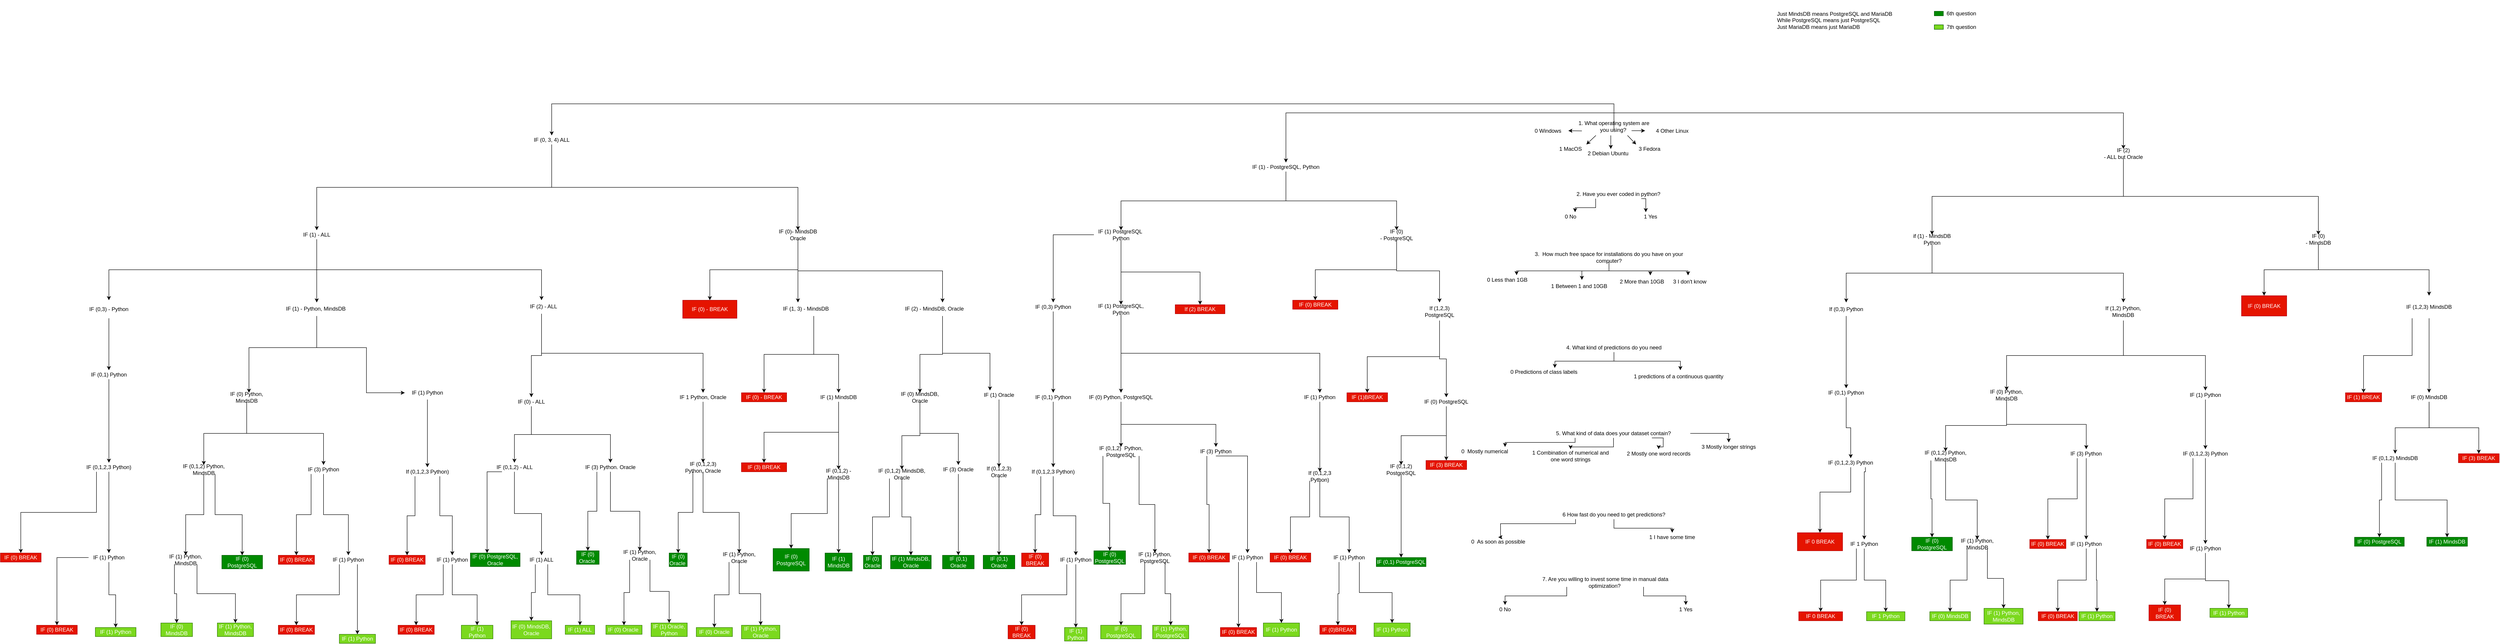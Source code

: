 <mxfile version="15.4.1" type="device"><diagram id="7uXeAh_d2EnqyEiaMc-3" name="Page-1"><mxGraphModel dx="4683" dy="1181" grid="1" gridSize="10" guides="1" tooltips="1" connect="1" arrows="1" fold="1" page="0" pageScale="1" pageWidth="827" pageHeight="1169" math="0" shadow="0"><root><mxCell id="0"/><mxCell id="1" parent="0"/><mxCell id="5LFh-P-ejKqr71U9rrcg-2" value="" style="endArrow=classic;html=1;" parent="1" edge="1"><mxGeometry width="50" height="50" relative="1" as="geometry"><mxPoint x="350" y="240" as="sourcePoint"/><mxPoint x="350" y="240" as="targetPoint"/></mxGeometry></mxCell><mxCell id="5LFh-P-ejKqr71U9rrcg-108" style="edgeStyle=orthogonalEdgeStyle;rounded=0;orthogonalLoop=1;jettySize=auto;html=1;exitX=0.5;exitY=1;exitDx=0;exitDy=0;entryX=0.5;entryY=0;entryDx=0;entryDy=0;" parent="1" source="5LFh-P-ejKqr71U9rrcg-9" target="5LFh-P-ejKqr71U9rrcg-22" edge="1"><mxGeometry relative="1" as="geometry"><mxPoint x="-470" y="210" as="targetPoint"/><Array as="points"><mxPoint x="421" y="90"/><mxPoint x="-1930" y="90"/></Array></mxGeometry></mxCell><mxCell id="5LFh-P-ejKqr71U9rrcg-109" style="edgeStyle=orthogonalEdgeStyle;rounded=0;orthogonalLoop=1;jettySize=auto;html=1;exitX=0.5;exitY=0;exitDx=0;exitDy=0;entryX=0.5;entryY=0;entryDx=0;entryDy=0;" parent="1" source="5LFh-P-ejKqr71U9rrcg-9" target="5LFh-P-ejKqr71U9rrcg-24" edge="1"><mxGeometry relative="1" as="geometry"><mxPoint x="140" y="230" as="targetPoint"/></mxGeometry></mxCell><mxCell id="5LFh-P-ejKqr71U9rrcg-110" style="edgeStyle=orthogonalEdgeStyle;rounded=0;orthogonalLoop=1;jettySize=auto;html=1;exitX=0.5;exitY=0;exitDx=0;exitDy=0;entryX=0.5;entryY=0;entryDx=0;entryDy=0;" parent="1" source="5LFh-P-ejKqr71U9rrcg-9" target="5LFh-P-ejKqr71U9rrcg-25" edge="1"><mxGeometry relative="1" as="geometry"><mxPoint x="810" y="200" as="targetPoint"/></mxGeometry></mxCell><mxCell id="5LFh-P-ejKqr71U9rrcg-9" value="1. What operating system are you using?&amp;nbsp;" style="text;html=1;strokeColor=none;fillColor=none;align=center;verticalAlign=middle;whiteSpace=wrap;rounded=0;" parent="1" vertex="1"><mxGeometry x="340" y="130" width="162" height="20" as="geometry"/></mxCell><mxCell id="5LFh-P-ejKqr71U9rrcg-10" value="" style="endArrow=classic;html=1;" parent="1" edge="1"><mxGeometry width="50" height="50" relative="1" as="geometry"><mxPoint x="350" y="150" as="sourcePoint"/><mxPoint x="320" y="149.5" as="targetPoint"/><Array as="points"/></mxGeometry></mxCell><mxCell id="5LFh-P-ejKqr71U9rrcg-11" value="" style="endArrow=classic;html=1;exitX=0.25;exitY=1;exitDx=0;exitDy=0;" parent="1" edge="1"><mxGeometry width="50" height="50" relative="1" as="geometry"><mxPoint x="381" y="160" as="sourcePoint"/><mxPoint x="360" y="180" as="targetPoint"/><Array as="points"/></mxGeometry></mxCell><mxCell id="5LFh-P-ejKqr71U9rrcg-12" value="" style="endArrow=classic;html=1;exitX=0.25;exitY=1;exitDx=0;exitDy=0;" parent="1" edge="1"><mxGeometry width="50" height="50" relative="1" as="geometry"><mxPoint x="414" y="160" as="sourcePoint"/><mxPoint x="414" y="190" as="targetPoint"/><Array as="points"/></mxGeometry></mxCell><mxCell id="5LFh-P-ejKqr71U9rrcg-13" value="" style="endArrow=classic;html=1;exitX=0.25;exitY=1;exitDx=0;exitDy=0;" parent="1" edge="1"><mxGeometry width="50" height="50" relative="1" as="geometry"><mxPoint x="451" y="160" as="sourcePoint"/><mxPoint x="470" y="180" as="targetPoint"/><Array as="points"/></mxGeometry></mxCell><mxCell id="5LFh-P-ejKqr71U9rrcg-14" value="" style="endArrow=classic;html=1;" parent="1" edge="1"><mxGeometry width="50" height="50" relative="1" as="geometry"><mxPoint x="460" y="149.5" as="sourcePoint"/><mxPoint x="490" y="149.5" as="targetPoint"/><Array as="points"/></mxGeometry></mxCell><mxCell id="5LFh-P-ejKqr71U9rrcg-15" value="0 Windows" style="text;html=1;strokeColor=none;fillColor=none;align=center;verticalAlign=middle;whiteSpace=wrap;rounded=0;" parent="1" vertex="1"><mxGeometry x="240" y="140" width="70" height="20" as="geometry"/></mxCell><mxCell id="5LFh-P-ejKqr71U9rrcg-16" value="1 MacOS" style="text;html=1;strokeColor=none;fillColor=none;align=center;verticalAlign=middle;whiteSpace=wrap;rounded=0;" parent="1" vertex="1"><mxGeometry x="290" y="180" width="70" height="20" as="geometry"/></mxCell><mxCell id="5LFh-P-ejKqr71U9rrcg-17" value="2 Debian Ubuntu" style="text;html=1;strokeColor=none;fillColor=none;align=center;verticalAlign=middle;whiteSpace=wrap;rounded=0;" parent="1" vertex="1"><mxGeometry x="360" y="190" width="96" height="20" as="geometry"/></mxCell><mxCell id="5LFh-P-ejKqr71U9rrcg-18" value="3 Fedora&amp;nbsp;" style="text;html=1;strokeColor=none;fillColor=none;align=center;verticalAlign=middle;whiteSpace=wrap;rounded=0;" parent="1" vertex="1"><mxGeometry x="463" y="180" width="77" height="20" as="geometry"/></mxCell><mxCell id="5LFh-P-ejKqr71U9rrcg-19" value="4 Other Linux" style="text;html=1;strokeColor=none;fillColor=none;align=center;verticalAlign=middle;whiteSpace=wrap;rounded=0;" parent="1" vertex="1"><mxGeometry x="500" y="140" width="100" height="20" as="geometry"/></mxCell><mxCell id="5LFh-P-ejKqr71U9rrcg-49" style="edgeStyle=orthogonalEdgeStyle;rounded=0;orthogonalLoop=1;jettySize=auto;html=1;exitX=0.5;exitY=1;exitDx=0;exitDy=0;entryX=0.5;entryY=0;entryDx=0;entryDy=0;" parent="1" source="5LFh-P-ejKqr71U9rrcg-22" target="5LFh-P-ejKqr71U9rrcg-50" edge="1"><mxGeometry relative="1" as="geometry"><mxPoint x="-820" y="360" as="targetPoint"/></mxGeometry></mxCell><mxCell id="5LFh-P-ejKqr71U9rrcg-51" style="edgeStyle=orthogonalEdgeStyle;rounded=0;orthogonalLoop=1;jettySize=auto;html=1;exitX=0.5;exitY=1;exitDx=0;exitDy=0;" parent="1" source="5LFh-P-ejKqr71U9rrcg-22" target="5LFh-P-ejKqr71U9rrcg-52" edge="1"><mxGeometry relative="1" as="geometry"><mxPoint x="-710" y="360" as="targetPoint"/></mxGeometry></mxCell><mxCell id="5LFh-P-ejKqr71U9rrcg-22" value="IF (0, 3, 4) ALL" style="text;html=1;strokeColor=none;fillColor=none;align=center;verticalAlign=middle;whiteSpace=wrap;rounded=0;" parent="1" vertex="1"><mxGeometry x="-1980" y="160" width="100" height="20" as="geometry"/></mxCell><mxCell id="5LFh-P-ejKqr71U9rrcg-53" style="edgeStyle=orthogonalEdgeStyle;rounded=0;orthogonalLoop=1;jettySize=auto;html=1;exitX=0.5;exitY=1;exitDx=0;exitDy=0;entryX=0.5;entryY=0;entryDx=0;entryDy=0;" parent="1" source="5LFh-P-ejKqr71U9rrcg-24" target="5LFh-P-ejKqr71U9rrcg-54" edge="1"><mxGeometry relative="1" as="geometry"><mxPoint x="94" y="300" as="targetPoint"/></mxGeometry></mxCell><mxCell id="5LFh-P-ejKqr71U9rrcg-59" style="edgeStyle=orthogonalEdgeStyle;rounded=0;orthogonalLoop=1;jettySize=auto;html=1;exitX=0.5;exitY=1;exitDx=0;exitDy=0;entryX=0.5;entryY=0;entryDx=0;entryDy=0;" parent="1" source="5LFh-P-ejKqr71U9rrcg-24" target="5LFh-P-ejKqr71U9rrcg-57" edge="1"><mxGeometry relative="1" as="geometry"/></mxCell><mxCell id="5LFh-P-ejKqr71U9rrcg-24" value="IF (1) - PostgreSQL, Python" style="text;html=1;strokeColor=none;fillColor=none;align=center;verticalAlign=middle;whiteSpace=wrap;rounded=0;" parent="1" vertex="1"><mxGeometry x="-430" y="220" width="250" height="20" as="geometry"/></mxCell><mxCell id="5LFh-P-ejKqr71U9rrcg-60" style="edgeStyle=orthogonalEdgeStyle;rounded=0;orthogonalLoop=1;jettySize=auto;html=1;exitX=0.5;exitY=1;exitDx=0;exitDy=0;entryX=0.5;entryY=0;entryDx=0;entryDy=0;entryPerimeter=0;" parent="1" source="5LFh-P-ejKqr71U9rrcg-25" target="5LFh-P-ejKqr71U9rrcg-61" edge="1"><mxGeometry relative="1" as="geometry"><mxPoint x="270" y="400" as="targetPoint"/></mxGeometry></mxCell><mxCell id="5LFh-P-ejKqr71U9rrcg-87" style="edgeStyle=orthogonalEdgeStyle;rounded=0;orthogonalLoop=1;jettySize=auto;html=1;exitX=0.5;exitY=1;exitDx=0;exitDy=0;entryX=0.5;entryY=0;entryDx=0;entryDy=0;" parent="1" source="5LFh-P-ejKqr71U9rrcg-25" target="5LFh-P-ejKqr71U9rrcg-62" edge="1"><mxGeometry relative="1" as="geometry"/></mxCell><mxCell id="5LFh-P-ejKqr71U9rrcg-25" value="IF (2)&lt;br&gt;- ALL but Oracle" style="text;html=1;strokeColor=none;fillColor=none;align=center;verticalAlign=middle;whiteSpace=wrap;rounded=0;" parent="1" vertex="1"><mxGeometry x="1490" y="190" width="117" height="20" as="geometry"/></mxCell><mxCell id="5LFh-P-ejKqr71U9rrcg-26" style="edgeStyle=orthogonalEdgeStyle;rounded=0;orthogonalLoop=1;jettySize=auto;html=1;exitX=0.5;exitY=1;exitDx=0;exitDy=0;" parent="1" source="5LFh-P-ejKqr71U9rrcg-25" target="5LFh-P-ejKqr71U9rrcg-25" edge="1"><mxGeometry relative="1" as="geometry"/></mxCell><mxCell id="5LFh-P-ejKqr71U9rrcg-46" style="edgeStyle=orthogonalEdgeStyle;rounded=0;orthogonalLoop=1;jettySize=auto;html=1;exitX=0.25;exitY=1;exitDx=0;exitDy=0;entryX=0.75;entryY=0;entryDx=0;entryDy=0;" parent="1" source="5LFh-P-ejKqr71U9rrcg-27" target="5LFh-P-ejKqr71U9rrcg-44" edge="1"><mxGeometry relative="1" as="geometry"/></mxCell><mxCell id="5LFh-P-ejKqr71U9rrcg-47" style="edgeStyle=orthogonalEdgeStyle;rounded=0;orthogonalLoop=1;jettySize=auto;html=1;exitX=0.75;exitY=1;exitDx=0;exitDy=0;entryX=0.25;entryY=0;entryDx=0;entryDy=0;" parent="1" source="5LFh-P-ejKqr71U9rrcg-27" target="5LFh-P-ejKqr71U9rrcg-45" edge="1"><mxGeometry relative="1" as="geometry"/></mxCell><mxCell id="5LFh-P-ejKqr71U9rrcg-27" value="2.&amp;nbsp;Have you ever coded in python?" style="text;html=1;strokeColor=none;fillColor=none;align=center;verticalAlign=middle;whiteSpace=wrap;rounded=0;" parent="1" vertex="1"><mxGeometry x="330" y="280" width="202" height="20" as="geometry"/></mxCell><mxCell id="5LFh-P-ejKqr71U9rrcg-44" value="0 No" style="text;html=1;strokeColor=none;fillColor=none;align=center;verticalAlign=middle;whiteSpace=wrap;rounded=0;" parent="1" vertex="1"><mxGeometry x="305" y="330" width="40" height="20" as="geometry"/></mxCell><mxCell id="5LFh-P-ejKqr71U9rrcg-45" value="1 Yes" style="text;html=1;strokeColor=none;fillColor=none;align=center;verticalAlign=middle;whiteSpace=wrap;rounded=0;" parent="1" vertex="1"><mxGeometry x="481.5" y="330" width="40" height="20" as="geometry"/></mxCell><mxCell id="5LFh-P-ejKqr71U9rrcg-79" style="edgeStyle=orthogonalEdgeStyle;rounded=0;orthogonalLoop=1;jettySize=auto;html=1;exitX=0.5;exitY=1;exitDx=0;exitDy=0;" parent="1" source="5LFh-P-ejKqr71U9rrcg-50" target="5LFh-P-ejKqr71U9rrcg-78" edge="1"><mxGeometry relative="1" as="geometry"/></mxCell><mxCell id="5LFh-P-ejKqr71U9rrcg-81" style="edgeStyle=orthogonalEdgeStyle;rounded=0;orthogonalLoop=1;jettySize=auto;html=1;exitX=0.5;exitY=1;exitDx=0;exitDy=0;entryX=0.5;entryY=0;entryDx=0;entryDy=0;" parent="1" source="5LFh-P-ejKqr71U9rrcg-50" target="5LFh-P-ejKqr71U9rrcg-80" edge="1"><mxGeometry relative="1" as="geometry"><mxPoint x="-1040" y="490.0" as="targetPoint"/></mxGeometry></mxCell><mxCell id="5LFh-P-ejKqr71U9rrcg-97" style="edgeStyle=orthogonalEdgeStyle;rounded=0;orthogonalLoop=1;jettySize=auto;html=1;exitX=0.5;exitY=1;exitDx=0;exitDy=0;entryX=0.25;entryY=0;entryDx=0;entryDy=0;" parent="1" source="5LFh-P-ejKqr71U9rrcg-50" target="5LFh-P-ejKqr71U9rrcg-96" edge="1"><mxGeometry relative="1" as="geometry"/></mxCell><mxCell id="5LFh-P-ejKqr71U9rrcg-50" value="IF (1) - ALL" style="text;html=1;strokeColor=none;fillColor=none;align=center;verticalAlign=middle;whiteSpace=wrap;rounded=0;" parent="1" vertex="1"><mxGeometry x="-2490" y="370" width="80" height="20" as="geometry"/></mxCell><mxCell id="5LFh-P-ejKqr71U9rrcg-107" style="edgeStyle=orthogonalEdgeStyle;rounded=0;orthogonalLoop=1;jettySize=auto;html=1;exitX=0.5;exitY=1;exitDx=0;exitDy=0;entryX=0.25;entryY=0;entryDx=0;entryDy=0;" parent="1" source="5LFh-P-ejKqr71U9rrcg-52" target="5LFh-P-ejKqr71U9rrcg-102" edge="1"><mxGeometry relative="1" as="geometry"/></mxCell><mxCell id="5LFh-P-ejKqr71U9rrcg-111" style="edgeStyle=orthogonalEdgeStyle;rounded=0;orthogonalLoop=1;jettySize=auto;html=1;exitX=0.5;exitY=1;exitDx=0;exitDy=0;" parent="1" source="5LFh-P-ejKqr71U9rrcg-52" target="5LFh-P-ejKqr71U9rrcg-101" edge="1"><mxGeometry relative="1" as="geometry"/></mxCell><mxCell id="5LFh-P-ejKqr71U9rrcg-112" style="edgeStyle=orthogonalEdgeStyle;rounded=0;orthogonalLoop=1;jettySize=auto;html=1;exitX=0.5;exitY=1;exitDx=0;exitDy=0;" parent="1" source="5LFh-P-ejKqr71U9rrcg-52" target="5LFh-P-ejKqr71U9rrcg-103" edge="1"><mxGeometry relative="1" as="geometry"/></mxCell><mxCell id="5LFh-P-ejKqr71U9rrcg-52" value="IF (0)- MindsDB&lt;br&gt;Oracle" style="text;html=1;strokeColor=none;fillColor=none;align=center;verticalAlign=middle;whiteSpace=wrap;rounded=0;" parent="1" vertex="1"><mxGeometry x="-1450" y="370" width="130" height="20" as="geometry"/></mxCell><mxCell id="5LFh-P-ejKqr71U9rrcg-114" value="" style="edgeStyle=orthogonalEdgeStyle;rounded=0;orthogonalLoop=1;jettySize=auto;html=1;" parent="1" source="5LFh-P-ejKqr71U9rrcg-54" target="5LFh-P-ejKqr71U9rrcg-113" edge="1"><mxGeometry relative="1" as="geometry"/></mxCell><mxCell id="5LFh-P-ejKqr71U9rrcg-115" style="edgeStyle=orthogonalEdgeStyle;rounded=0;orthogonalLoop=1;jettySize=auto;html=1;exitX=0.5;exitY=1;exitDx=0;exitDy=0;" parent="1" source="5LFh-P-ejKqr71U9rrcg-54" target="5LFh-P-ejKqr71U9rrcg-116" edge="1"><mxGeometry relative="1" as="geometry"><mxPoint x="20" y="490" as="targetPoint"/></mxGeometry></mxCell><mxCell id="5LFh-P-ejKqr71U9rrcg-117" style="edgeStyle=orthogonalEdgeStyle;rounded=0;orthogonalLoop=1;jettySize=auto;html=1;exitX=0.5;exitY=1;exitDx=0;exitDy=0;" parent="1" source="5LFh-P-ejKqr71U9rrcg-54" target="5LFh-P-ejKqr71U9rrcg-118" edge="1"><mxGeometry relative="1" as="geometry"><mxPoint x="100" y="520.0" as="targetPoint"/></mxGeometry></mxCell><mxCell id="5LFh-P-ejKqr71U9rrcg-54" value="IF (1) PostgreSQL&amp;nbsp;&lt;br&gt;Python" style="text;html=1;strokeColor=none;fillColor=none;align=center;verticalAlign=middle;whiteSpace=wrap;rounded=0;" parent="1" vertex="1"><mxGeometry x="-730" y="370" width="120" height="20" as="geometry"/></mxCell><mxCell id="5LFh-P-ejKqr71U9rrcg-119" style="edgeStyle=orthogonalEdgeStyle;rounded=0;orthogonalLoop=1;jettySize=auto;html=1;exitX=0.5;exitY=1;exitDx=0;exitDy=0;" parent="1" source="5LFh-P-ejKqr71U9rrcg-57" target="5LFh-P-ejKqr71U9rrcg-120" edge="1"><mxGeometry relative="1" as="geometry"><mxPoint x="240" y="520.0" as="targetPoint"/></mxGeometry></mxCell><mxCell id="5LFh-P-ejKqr71U9rrcg-121" style="edgeStyle=orthogonalEdgeStyle;rounded=0;orthogonalLoop=1;jettySize=auto;html=1;exitX=0.5;exitY=1;exitDx=0;exitDy=0;entryX=0.5;entryY=0;entryDx=0;entryDy=0;" parent="1" source="5LFh-P-ejKqr71U9rrcg-57" target="5LFh-P-ejKqr71U9rrcg-122" edge="1"><mxGeometry relative="1" as="geometry"><mxPoint x="280" y="530.0" as="targetPoint"/></mxGeometry></mxCell><mxCell id="5LFh-P-ejKqr71U9rrcg-57" value="IF (0)&lt;br&gt;- PostgreSQL" style="text;html=1;strokeColor=none;fillColor=none;align=center;verticalAlign=middle;whiteSpace=wrap;rounded=0;" parent="1" vertex="1"><mxGeometry x="-110" y="370" width="100" height="20" as="geometry"/></mxCell><mxCell id="5LFh-P-ejKqr71U9rrcg-124" style="edgeStyle=orthogonalEdgeStyle;rounded=0;orthogonalLoop=1;jettySize=auto;html=1;exitX=0.5;exitY=1;exitDx=0;exitDy=0;" parent="1" source="5LFh-P-ejKqr71U9rrcg-61" target="5LFh-P-ejKqr71U9rrcg-125" edge="1"><mxGeometry relative="1" as="geometry"><mxPoint x="670" y="520.0" as="targetPoint"/></mxGeometry></mxCell><mxCell id="5LFh-P-ejKqr71U9rrcg-126" style="edgeStyle=orthogonalEdgeStyle;rounded=0;orthogonalLoop=1;jettySize=auto;html=1;exitX=0.5;exitY=1;exitDx=0;exitDy=0;" parent="1" source="5LFh-P-ejKqr71U9rrcg-61" target="5LFh-P-ejKqr71U9rrcg-127" edge="1"><mxGeometry relative="1" as="geometry"><mxPoint x="725.571" y="500.0" as="targetPoint"/></mxGeometry></mxCell><mxCell id="5LFh-P-ejKqr71U9rrcg-61" value="if (1) - MindsDB&lt;br&gt;Python" style="text;html=1;strokeColor=none;fillColor=none;align=center;verticalAlign=middle;whiteSpace=wrap;rounded=0;" parent="1" vertex="1"><mxGeometry x="1070" y="380" width="110" height="20" as="geometry"/></mxCell><mxCell id="5LFh-P-ejKqr71U9rrcg-128" style="edgeStyle=orthogonalEdgeStyle;rounded=0;orthogonalLoop=1;jettySize=auto;html=1;exitX=0.5;exitY=1;exitDx=0;exitDy=0;" parent="1" source="5LFh-P-ejKqr71U9rrcg-62" target="5LFh-P-ejKqr71U9rrcg-129" edge="1"><mxGeometry relative="1" as="geometry"><mxPoint x="1090" y="470.0" as="targetPoint"/></mxGeometry></mxCell><mxCell id="5LFh-P-ejKqr71U9rrcg-130" style="edgeStyle=orthogonalEdgeStyle;rounded=0;orthogonalLoop=1;jettySize=auto;html=1;exitX=0.5;exitY=1;exitDx=0;exitDy=0;" parent="1" source="5LFh-P-ejKqr71U9rrcg-62" target="5LFh-P-ejKqr71U9rrcg-131" edge="1"><mxGeometry relative="1" as="geometry"><mxPoint x="1199.857" y="480.0" as="targetPoint"/></mxGeometry></mxCell><mxCell id="5LFh-P-ejKqr71U9rrcg-62" value="IF (0)&lt;br&gt;- MindsDB" style="text;html=1;strokeColor=none;fillColor=none;align=center;verticalAlign=middle;whiteSpace=wrap;rounded=0;" parent="1" vertex="1"><mxGeometry x="1930" y="380" width="100" height="20" as="geometry"/></mxCell><mxCell id="5LFh-P-ejKqr71U9rrcg-64" value="Just MindsDB means PostgreSQL and MariaDB&lt;br&gt;While PostgreSQL means just PostgreSQL&lt;br&gt;Just MariaDB means just MariaDB" style="text;html=1;strokeColor=none;fillColor=none;align=left;verticalAlign=middle;whiteSpace=wrap;rounded=0;" parent="1" vertex="1"><mxGeometry x="780" y="-140" width="270" height="90" as="geometry"/></mxCell><mxCell id="5LFh-P-ejKqr71U9rrcg-92" style="edgeStyle=orthogonalEdgeStyle;rounded=0;orthogonalLoop=1;jettySize=auto;html=1;exitX=0.5;exitY=1;exitDx=0;exitDy=0;entryX=0.658;entryY=-0.024;entryDx=0;entryDy=0;entryPerimeter=0;" parent="1" source="5LFh-P-ejKqr71U9rrcg-73" target="5LFh-P-ejKqr71U9rrcg-74" edge="1"><mxGeometry relative="1" as="geometry"><Array as="points"><mxPoint x="410" y="460"/><mxPoint x="205" y="460"/></Array></mxGeometry></mxCell><mxCell id="5LFh-P-ejKqr71U9rrcg-93" style="edgeStyle=orthogonalEdgeStyle;rounded=0;orthogonalLoop=1;jettySize=auto;html=1;exitX=0.5;exitY=1;exitDx=0;exitDy=0;" parent="1" source="5LFh-P-ejKqr71U9rrcg-73" target="5LFh-P-ejKqr71U9rrcg-75" edge="1"><mxGeometry relative="1" as="geometry"/></mxCell><mxCell id="5LFh-P-ejKqr71U9rrcg-94" style="edgeStyle=orthogonalEdgeStyle;rounded=0;orthogonalLoop=1;jettySize=auto;html=1;exitX=0.5;exitY=1;exitDx=0;exitDy=0;" parent="1" source="5LFh-P-ejKqr71U9rrcg-73" target="5LFh-P-ejKqr71U9rrcg-90" edge="1"><mxGeometry relative="1" as="geometry"/></mxCell><mxCell id="5LFh-P-ejKqr71U9rrcg-95" style="edgeStyle=orthogonalEdgeStyle;rounded=0;orthogonalLoop=1;jettySize=auto;html=1;exitX=0.5;exitY=1;exitDx=0;exitDy=0;entryX=0.25;entryY=0;entryDx=0;entryDy=0;" parent="1" source="5LFh-P-ejKqr71U9rrcg-73" target="5LFh-P-ejKqr71U9rrcg-91" edge="1"><mxGeometry relative="1" as="geometry"/></mxCell><mxCell id="5LFh-P-ejKqr71U9rrcg-73" value="3. &amp;nbsp;How much free space for installations do you have on your computer?" style="text;html=1;strokeColor=none;fillColor=none;align=center;verticalAlign=middle;whiteSpace=wrap;rounded=0;" parent="1" vertex="1"><mxGeometry x="240" y="420" width="340" height="20" as="geometry"/></mxCell><mxCell id="5LFh-P-ejKqr71U9rrcg-74" value="&lt;div&gt;0 Less than 1GB&lt;/div&gt;" style="text;html=1;strokeColor=none;fillColor=none;align=center;verticalAlign=middle;whiteSpace=wrap;rounded=0;" parent="1" vertex="1"><mxGeometry x="120" y="470" width="130" height="20" as="geometry"/></mxCell><mxCell id="5LFh-P-ejKqr71U9rrcg-75" value="&lt;span style=&quot;color: rgb(0 , 0 , 0) ; font-family: &amp;#34;helvetica&amp;#34; ; font-size: 12px ; font-style: normal ; font-weight: 400 ; letter-spacing: normal ; text-align: center ; text-indent: 0px ; text-transform: none ; word-spacing: 0px ; background-color: rgb(255 , 255 , 255) ; display: inline ; float: none&quot;&gt;1 Between 1 and 10GB&lt;/span&gt;" style="text;whiteSpace=wrap;html=1;" parent="1" vertex="1"><mxGeometry x="280" y="480" width="140" height="30" as="geometry"/></mxCell><mxCell id="5LFh-P-ejKqr71U9rrcg-137" style="edgeStyle=orthogonalEdgeStyle;rounded=0;orthogonalLoop=1;jettySize=auto;html=1;exitX=0.5;exitY=1;exitDx=0;exitDy=0;" parent="1" source="5LFh-P-ejKqr71U9rrcg-78" target="5LFh-P-ejKqr71U9rrcg-138" edge="1"><mxGeometry relative="1" as="geometry"><mxPoint x="-1580" y="650.0" as="targetPoint"/></mxGeometry></mxCell><mxCell id="5LFh-P-ejKqr71U9rrcg-78" value="IF (0,3) - Python" style="text;html=1;strokeColor=none;fillColor=none;align=center;verticalAlign=middle;whiteSpace=wrap;rounded=0;" parent="1" vertex="1"><mxGeometry x="-2970" y="525" width="120" height="40" as="geometry"/></mxCell><mxCell id="5LFh-P-ejKqr71U9rrcg-139" style="edgeStyle=orthogonalEdgeStyle;rounded=0;orthogonalLoop=1;jettySize=auto;html=1;exitX=0.5;exitY=1;exitDx=0;exitDy=0;" parent="1" source="5LFh-P-ejKqr71U9rrcg-80" target="5LFh-P-ejKqr71U9rrcg-140" edge="1"><mxGeometry relative="1" as="geometry"><mxPoint x="-2600" y="700" as="targetPoint"/><Array as="points"><mxPoint x="-2450" y="630"/><mxPoint x="-2600" y="630"/></Array></mxGeometry></mxCell><mxCell id="5LFh-P-ejKqr71U9rrcg-141" style="edgeStyle=orthogonalEdgeStyle;rounded=0;orthogonalLoop=1;jettySize=auto;html=1;exitX=0.5;exitY=1;exitDx=0;exitDy=0;" parent="1" source="5LFh-P-ejKqr71U9rrcg-80" target="5LFh-P-ejKqr71U9rrcg-142" edge="1"><mxGeometry relative="1" as="geometry"><mxPoint x="-2340" y="690" as="targetPoint"/><Array as="points"><mxPoint x="-2450" y="630"/><mxPoint x="-2340" y="630"/></Array></mxGeometry></mxCell><mxCell id="5LFh-P-ejKqr71U9rrcg-80" value="&lt;span style=&quot;color: rgb(0 , 0 , 0) ; font-family: &amp;#34;helvetica&amp;#34; ; font-size: 12px ; font-style: normal ; font-weight: 400 ; letter-spacing: normal ; text-align: center ; text-indent: 0px ; text-transform: none ; word-spacing: 0px ; background-color: rgb(255 , 255 , 255) ; display: inline ; float: none&quot;&gt;IF (1) - Python, MindsDB&amp;nbsp;&lt;/span&gt;" style="text;whiteSpace=wrap;html=1;" parent="1" vertex="1"><mxGeometry x="-2520" y="530" width="140" height="30" as="geometry"/></mxCell><mxCell id="5LFh-P-ejKqr71U9rrcg-88" style="edgeStyle=orthogonalEdgeStyle;rounded=0;orthogonalLoop=1;jettySize=auto;html=1;exitX=0.5;exitY=1;exitDx=0;exitDy=0;" parent="1" source="5LFh-P-ejKqr71U9rrcg-24" target="5LFh-P-ejKqr71U9rrcg-24" edge="1"><mxGeometry relative="1" as="geometry"/></mxCell><mxCell id="5LFh-P-ejKqr71U9rrcg-90" value="&lt;span style=&quot;color: rgb(0 , 0 , 0) ; font-family: &amp;#34;helvetica&amp;#34; ; font-size: 12px ; font-style: normal ; font-weight: 400 ; letter-spacing: normal ; text-align: center ; text-indent: 0px ; text-transform: none ; word-spacing: 0px ; background-color: rgb(255 , 255 , 255) ; display: inline ; float: none&quot;&gt;2 More than 10GB&lt;/span&gt;" style="text;whiteSpace=wrap;html=1;" parent="1" vertex="1"><mxGeometry x="431.5" y="470" width="140" height="30" as="geometry"/></mxCell><mxCell id="5LFh-P-ejKqr71U9rrcg-91" value="&lt;span style=&quot;color: rgb(0 , 0 , 0) ; font-family: &amp;#34;helvetica&amp;#34; ; font-size: 12px ; font-style: normal ; font-weight: 400 ; letter-spacing: normal ; text-align: center ; text-indent: 0px ; text-transform: none ; word-spacing: 0px ; background-color: rgb(255 , 255 , 255) ; display: inline ; float: none&quot;&gt;3 I don't know&lt;/span&gt;" style="text;whiteSpace=wrap;html=1;" parent="1" vertex="1"><mxGeometry x="550" y="470" width="140" height="30" as="geometry"/></mxCell><mxCell id="5LFh-P-ejKqr71U9rrcg-143" style="edgeStyle=orthogonalEdgeStyle;rounded=0;orthogonalLoop=1;jettySize=auto;html=1;exitX=0.25;exitY=1;exitDx=0;exitDy=0;" parent="1" source="5LFh-P-ejKqr71U9rrcg-96" target="5LFh-P-ejKqr71U9rrcg-144" edge="1"><mxGeometry relative="1" as="geometry"><mxPoint x="-1310" y="720.0" as="targetPoint"/></mxGeometry></mxCell><mxCell id="5LFh-P-ejKqr71U9rrcg-145" style="edgeStyle=orthogonalEdgeStyle;rounded=0;orthogonalLoop=1;jettySize=auto;html=1;exitX=0.25;exitY=1;exitDx=0;exitDy=0;" parent="1" source="5LFh-P-ejKqr71U9rrcg-96" target="5LFh-P-ejKqr71U9rrcg-146" edge="1"><mxGeometry relative="1" as="geometry"><mxPoint x="-1210" y="720.0" as="targetPoint"/></mxGeometry></mxCell><mxCell id="5LFh-P-ejKqr71U9rrcg-96" value="&lt;span style=&quot;color: rgb(0 , 0 , 0) ; font-family: &amp;#34;helvetica&amp;#34; ; font-size: 12px ; font-style: normal ; font-weight: 400 ; letter-spacing: normal ; text-align: center ; text-indent: 0px ; text-transform: none ; word-spacing: 0px ; background-color: rgb(255 , 255 , 255) ; display: inline ; float: none&quot;&gt;IF (2) - ALL&amp;nbsp;&lt;/span&gt;" style="text;whiteSpace=wrap;html=1;" parent="1" vertex="1"><mxGeometry x="-1980" y="525" width="110" height="30" as="geometry"/></mxCell><mxCell id="5LFh-P-ejKqr71U9rrcg-101" value="IF (0) - BREAK" style="text;html=1;strokeColor=#B20000;fillColor=#e51400;align=center;verticalAlign=middle;whiteSpace=wrap;rounded=0;fontColor=#ffffff;" parent="1" vertex="1"><mxGeometry x="-1640" y="525" width="120" height="40" as="geometry"/></mxCell><mxCell id="5LFh-P-ejKqr71U9rrcg-148" style="edgeStyle=orthogonalEdgeStyle;rounded=0;orthogonalLoop=1;jettySize=auto;html=1;exitX=0.5;exitY=1;exitDx=0;exitDy=0;" parent="1" source="5LFh-P-ejKqr71U9rrcg-102" target="5LFh-P-ejKqr71U9rrcg-149" edge="1"><mxGeometry relative="1" as="geometry"><mxPoint x="-1140" y="630.0" as="targetPoint"/></mxGeometry></mxCell><mxCell id="5LFh-P-ejKqr71U9rrcg-150" style="edgeStyle=orthogonalEdgeStyle;rounded=0;orthogonalLoop=1;jettySize=auto;html=1;exitX=0.5;exitY=1;exitDx=0;exitDy=0;" parent="1" source="5LFh-P-ejKqr71U9rrcg-102" target="5LFh-P-ejKqr71U9rrcg-151" edge="1"><mxGeometry relative="1" as="geometry"><mxPoint x="-1030.143" y="630.0" as="targetPoint"/></mxGeometry></mxCell><mxCell id="5LFh-P-ejKqr71U9rrcg-102" value="&lt;span style=&quot;color: rgb(0 , 0 , 0) ; font-family: &amp;#34;helvetica&amp;#34; ; font-size: 12px ; font-style: normal ; font-weight: 400 ; letter-spacing: normal ; text-align: center ; text-indent: 0px ; text-transform: none ; word-spacing: 0px ; background-color: rgb(255 , 255 , 255) ; display: inline ; float: none&quot;&gt;IF (1, 3) - MindsDB&amp;nbsp;&lt;/span&gt;" style="text;whiteSpace=wrap;html=1;" parent="1" vertex="1"><mxGeometry x="-1420" y="530" width="140" height="30" as="geometry"/></mxCell><mxCell id="5LFh-P-ejKqr71U9rrcg-152" style="edgeStyle=orthogonalEdgeStyle;rounded=0;orthogonalLoop=1;jettySize=auto;html=1;exitX=0.5;exitY=1;exitDx=0;exitDy=0;" parent="1" source="5LFh-P-ejKqr71U9rrcg-103" target="5LFh-P-ejKqr71U9rrcg-153" edge="1"><mxGeometry relative="1" as="geometry"><mxPoint x="-960" y="640.0" as="targetPoint"/></mxGeometry></mxCell><mxCell id="5LFh-P-ejKqr71U9rrcg-154" style="edgeStyle=orthogonalEdgeStyle;rounded=0;orthogonalLoop=1;jettySize=auto;html=1;exitX=0.5;exitY=1;exitDx=0;exitDy=0;entryX=0.25;entryY=0;entryDx=0;entryDy=0;" parent="1" source="5LFh-P-ejKqr71U9rrcg-103" target="5LFh-P-ejKqr71U9rrcg-155" edge="1"><mxGeometry relative="1" as="geometry"><mxPoint x="-820" y="690.0" as="targetPoint"/></mxGeometry></mxCell><mxCell id="5LFh-P-ejKqr71U9rrcg-103" value="&lt;span style=&quot;color: rgb(0 , 0 , 0) ; font-family: &amp;#34;helvetica&amp;#34; ; font-size: 12px ; font-style: normal ; font-weight: 400 ; letter-spacing: normal ; text-align: center ; text-indent: 0px ; text-transform: none ; word-spacing: 0px ; background-color: rgb(255 , 255 , 255) ; display: inline ; float: none&quot;&gt;IF (2) - MindsDB, Oracle&lt;/span&gt;" style="text;whiteSpace=wrap;html=1;" parent="1" vertex="1"><mxGeometry x="-1150.0" y="530" width="170" height="30" as="geometry"/></mxCell><mxCell id="5LFh-P-ejKqr71U9rrcg-156" style="edgeStyle=orthogonalEdgeStyle;rounded=0;orthogonalLoop=1;jettySize=auto;html=1;exitX=0.5;exitY=1;exitDx=0;exitDy=0;" parent="1" source="5LFh-P-ejKqr71U9rrcg-113" target="5LFh-P-ejKqr71U9rrcg-157" edge="1"><mxGeometry relative="1" as="geometry"><mxPoint x="-70" y="730.0" as="targetPoint"/></mxGeometry></mxCell><mxCell id="5LFh-P-ejKqr71U9rrcg-113" value="IF (0,3) Python" style="text;html=1;strokeColor=none;fillColor=none;align=center;verticalAlign=middle;whiteSpace=wrap;rounded=0;" parent="1" vertex="1"><mxGeometry x="-880" y="530" width="120" height="20" as="geometry"/></mxCell><mxCell id="5LFh-P-ejKqr71U9rrcg-158" style="edgeStyle=orthogonalEdgeStyle;rounded=0;orthogonalLoop=1;jettySize=auto;html=1;exitX=0.5;exitY=1;exitDx=0;exitDy=0;" parent="1" source="5LFh-P-ejKqr71U9rrcg-116" target="5LFh-P-ejKqr71U9rrcg-159" edge="1"><mxGeometry relative="1" as="geometry"><mxPoint x="10" y="770.0" as="targetPoint"/></mxGeometry></mxCell><mxCell id="5LFh-P-ejKqr71U9rrcg-160" style="edgeStyle=orthogonalEdgeStyle;rounded=0;orthogonalLoop=1;jettySize=auto;html=1;exitX=0.5;exitY=1;exitDx=0;exitDy=0;" parent="1" source="5LFh-P-ejKqr71U9rrcg-116" target="5LFh-P-ejKqr71U9rrcg-161" edge="1"><mxGeometry relative="1" as="geometry"><mxPoint x="80" y="700.0" as="targetPoint"/></mxGeometry></mxCell><mxCell id="5LFh-P-ejKqr71U9rrcg-116" value="IF (1) PostgreSQL, Python" style="text;html=1;strokeColor=none;fillColor=none;align=center;verticalAlign=middle;whiteSpace=wrap;rounded=0;" parent="1" vertex="1"><mxGeometry x="-725" y="535" width="110" height="20" as="geometry"/></mxCell><mxCell id="5LFh-P-ejKqr71U9rrcg-118" value="If (2) BREAK" style="text;html=1;strokeColor=#B20000;fillColor=#e51400;align=center;verticalAlign=middle;whiteSpace=wrap;rounded=0;fontColor=#ffffff;" parent="1" vertex="1"><mxGeometry x="-550" y="535" width="110" height="20" as="geometry"/></mxCell><mxCell id="5LFh-P-ejKqr71U9rrcg-120" value="IF (0) BREAK" style="text;html=1;strokeColor=#B20000;fillColor=#e51400;align=center;verticalAlign=middle;whiteSpace=wrap;rounded=0;fontColor=#ffffff;" parent="1" vertex="1"><mxGeometry x="-290" y="525" width="100" height="20" as="geometry"/></mxCell><mxCell id="5LFh-P-ejKqr71U9rrcg-164" style="edgeStyle=orthogonalEdgeStyle;rounded=0;orthogonalLoop=1;jettySize=auto;html=1;exitX=0.5;exitY=1;exitDx=0;exitDy=0;" parent="1" source="5LFh-P-ejKqr71U9rrcg-122" target="5LFh-P-ejKqr71U9rrcg-165" edge="1"><mxGeometry relative="1" as="geometry"><mxPoint x="310" y="740.0" as="targetPoint"/></mxGeometry></mxCell><mxCell id="5LFh-P-ejKqr71U9rrcg-180" style="edgeStyle=orthogonalEdgeStyle;rounded=0;orthogonalLoop=1;jettySize=auto;html=1;exitX=0.5;exitY=1;exitDx=0;exitDy=0;entryX=0.5;entryY=0;entryDx=0;entryDy=0;" parent="1" source="5LFh-P-ejKqr71U9rrcg-122" target="5LFh-P-ejKqr71U9rrcg-163" edge="1"><mxGeometry relative="1" as="geometry"/></mxCell><mxCell id="5LFh-P-ejKqr71U9rrcg-122" value="If (1,2,3)&lt;br&gt;PostgreSQL" style="text;html=1;strokeColor=none;fillColor=none;align=center;verticalAlign=middle;whiteSpace=wrap;rounded=0;" parent="1" vertex="1"><mxGeometry x="-10" y="530" width="90" height="40" as="geometry"/></mxCell><mxCell id="5LFh-P-ejKqr71U9rrcg-123" style="edgeStyle=orthogonalEdgeStyle;rounded=0;orthogonalLoop=1;jettySize=auto;html=1;exitX=0.5;exitY=1;exitDx=0;exitDy=0;" parent="1" source="5LFh-P-ejKqr71U9rrcg-120" target="5LFh-P-ejKqr71U9rrcg-120" edge="1"><mxGeometry relative="1" as="geometry"/></mxCell><mxCell id="5LFh-P-ejKqr71U9rrcg-187" style="edgeStyle=orthogonalEdgeStyle;rounded=0;orthogonalLoop=1;jettySize=auto;html=1;exitX=0.5;exitY=1;exitDx=0;exitDy=0;entryX=0.5;entryY=0;entryDx=0;entryDy=0;" parent="1" source="5LFh-P-ejKqr71U9rrcg-125" target="5LFh-P-ejKqr71U9rrcg-188" edge="1"><mxGeometry relative="1" as="geometry"><mxPoint x="680" y="710.0" as="targetPoint"/></mxGeometry></mxCell><mxCell id="5LFh-P-ejKqr71U9rrcg-125" value="If (0,3) Python" style="text;html=1;strokeColor=none;fillColor=none;align=center;verticalAlign=middle;whiteSpace=wrap;rounded=0;" parent="1" vertex="1"><mxGeometry x="880" y="530" width="110" height="30" as="geometry"/></mxCell><mxCell id="5LFh-P-ejKqr71U9rrcg-189" style="edgeStyle=orthogonalEdgeStyle;rounded=0;orthogonalLoop=1;jettySize=auto;html=1;exitX=0.5;exitY=1;exitDx=0;exitDy=0;" parent="1" source="5LFh-P-ejKqr71U9rrcg-127" target="5LFh-P-ejKqr71U9rrcg-190" edge="1"><mxGeometry relative="1" as="geometry"><mxPoint x="920" y="710.0" as="targetPoint"/></mxGeometry></mxCell><mxCell id="5LFh-P-ejKqr71U9rrcg-191" style="edgeStyle=orthogonalEdgeStyle;rounded=0;orthogonalLoop=1;jettySize=auto;html=1;exitX=0.5;exitY=1;exitDx=0;exitDy=0;" parent="1" source="5LFh-P-ejKqr71U9rrcg-127" target="5LFh-P-ejKqr71U9rrcg-192" edge="1"><mxGeometry relative="1" as="geometry"><mxPoint x="1020" y="710.0" as="targetPoint"/></mxGeometry></mxCell><mxCell id="5LFh-P-ejKqr71U9rrcg-127" value="If (1,2) Python, MindsDB" style="text;html=1;strokeColor=none;fillColor=none;align=center;verticalAlign=middle;whiteSpace=wrap;rounded=0;" parent="1" vertex="1"><mxGeometry x="1506.29" y="530" width="84.43" height="40" as="geometry"/></mxCell><mxCell id="5LFh-P-ejKqr71U9rrcg-129" value="IF (0) BREAK" style="text;html=1;strokeColor=#B20000;fillColor=#e51400;align=center;verticalAlign=middle;whiteSpace=wrap;rounded=0;fontColor=#ffffff;" parent="1" vertex="1"><mxGeometry x="1809.93" y="515" width="100" height="45" as="geometry"/></mxCell><mxCell id="5LFh-P-ejKqr71U9rrcg-194" style="edgeStyle=orthogonalEdgeStyle;rounded=0;orthogonalLoop=1;jettySize=auto;html=1;exitX=0.5;exitY=1;exitDx=0;exitDy=0;" parent="1" source="5LFh-P-ejKqr71U9rrcg-131" target="5LFh-P-ejKqr71U9rrcg-197" edge="1"><mxGeometry relative="1" as="geometry"><mxPoint x="1410" y="720" as="targetPoint"/></mxGeometry></mxCell><mxCell id="5LFh-P-ejKqr71U9rrcg-199" style="edgeStyle=orthogonalEdgeStyle;rounded=0;orthogonalLoop=1;jettySize=auto;html=1;exitX=0.25;exitY=1;exitDx=0;exitDy=0;" parent="1" source="5LFh-P-ejKqr71U9rrcg-131" target="5LFh-P-ejKqr71U9rrcg-200" edge="1"><mxGeometry relative="1" as="geometry"><mxPoint x="1330" y="720.0" as="targetPoint"/></mxGeometry></mxCell><mxCell id="5LFh-P-ejKqr71U9rrcg-131" value="IF (1,2,3) MindsDB" style="text;html=1;strokeColor=none;fillColor=none;align=center;verticalAlign=middle;whiteSpace=wrap;rounded=0;" parent="1" vertex="1"><mxGeometry x="2150" y="515" width="150.14" height="50" as="geometry"/></mxCell><mxCell id="5LFh-P-ejKqr71U9rrcg-166" style="edgeStyle=orthogonalEdgeStyle;rounded=0;orthogonalLoop=1;jettySize=auto;html=1;exitX=0.5;exitY=1;exitDx=0;exitDy=0;" parent="1" source="5LFh-P-ejKqr71U9rrcg-133" edge="1"><mxGeometry relative="1" as="geometry"><mxPoint x="290" y="675" as="targetPoint"/></mxGeometry></mxCell><mxCell id="5LFh-P-ejKqr71U9rrcg-167" style="edgeStyle=orthogonalEdgeStyle;rounded=0;orthogonalLoop=1;jettySize=auto;html=1;exitX=0.5;exitY=1;exitDx=0;exitDy=0;" parent="1" source="5LFh-P-ejKqr71U9rrcg-133" target="5LFh-P-ejKqr71U9rrcg-135" edge="1"><mxGeometry relative="1" as="geometry"/></mxCell><mxCell id="5LFh-P-ejKqr71U9rrcg-133" value="4. What kind of predictions do you need" style="text;html=1;strokeColor=none;fillColor=none;align=center;verticalAlign=middle;whiteSpace=wrap;rounded=0;" parent="1" vertex="1"><mxGeometry x="251" y="620" width="340" height="20" as="geometry"/></mxCell><mxCell id="5LFh-P-ejKqr71U9rrcg-134" value="&lt;span style=&quot;color: rgb(0 , 0 , 0) ; font-family: &amp;#34;helvetica&amp;#34; ; font-size: 12px ; font-style: normal ; font-weight: 400 ; letter-spacing: normal ; text-align: center ; text-indent: 0px ; text-transform: none ; word-spacing: 0px ; background-color: rgb(255 , 255 , 255) ; display: inline ; float: none&quot;&gt;0 Predictions of class labels&lt;/span&gt;" style="text;whiteSpace=wrap;html=1;" parent="1" vertex="1"><mxGeometry x="190" y="670" width="180" height="30" as="geometry"/></mxCell><mxCell id="5LFh-P-ejKqr71U9rrcg-135" value="&lt;span style=&quot;color: rgb(0 , 0 , 0) ; font-family: &amp;#34;helvetica&amp;#34; ; font-size: 12px ; font-style: normal ; font-weight: 400 ; letter-spacing: normal ; text-align: center ; text-indent: 0px ; text-transform: none ; word-spacing: 0px ; background-color: rgb(255 , 255 , 255) ; display: inline ; float: none&quot;&gt;1&amp;nbsp;predictions of a continuous quantity&lt;/span&gt;" style="text;whiteSpace=wrap;html=1;" parent="1" vertex="1"><mxGeometry x="463" y="680" width="210" height="30" as="geometry"/></mxCell><mxCell id="1gxjBrysoV-gyKjY8orr-10" style="edgeStyle=orthogonalEdgeStyle;rounded=0;orthogonalLoop=1;jettySize=auto;html=1;exitX=0.5;exitY=1;exitDx=0;exitDy=0;" parent="1" source="5LFh-P-ejKqr71U9rrcg-138" target="1gxjBrysoV-gyKjY8orr-11" edge="1"><mxGeometry relative="1" as="geometry"><mxPoint x="-2010.143" y="850.0" as="targetPoint"/></mxGeometry></mxCell><mxCell id="5LFh-P-ejKqr71U9rrcg-138" value="IF (0,1) Python" style="text;html=1;strokeColor=none;fillColor=none;align=center;verticalAlign=middle;whiteSpace=wrap;rounded=0;" parent="1" vertex="1"><mxGeometry x="-2960" y="680" width="100" height="20" as="geometry"/></mxCell><mxCell id="1gxjBrysoV-gyKjY8orr-12" style="edgeStyle=orthogonalEdgeStyle;rounded=0;orthogonalLoop=1;jettySize=auto;html=1;exitX=0.5;exitY=1;exitDx=0;exitDy=0;" parent="1" source="5LFh-P-ejKqr71U9rrcg-140" target="1gxjBrysoV-gyKjY8orr-13" edge="1"><mxGeometry relative="1" as="geometry"><mxPoint x="-1880" y="800.0" as="targetPoint"/></mxGeometry></mxCell><mxCell id="1gxjBrysoV-gyKjY8orr-14" style="edgeStyle=orthogonalEdgeStyle;rounded=0;orthogonalLoop=1;jettySize=auto;html=1;exitX=0.5;exitY=1;exitDx=0;exitDy=0;" parent="1" source="5LFh-P-ejKqr71U9rrcg-140" target="1gxjBrysoV-gyKjY8orr-15" edge="1"><mxGeometry relative="1" as="geometry"><mxPoint x="-1830" y="800.0" as="targetPoint"/></mxGeometry></mxCell><mxCell id="5LFh-P-ejKqr71U9rrcg-140" value="IF (0) Python, MindsDB" style="text;html=1;strokeColor=none;fillColor=none;align=center;verticalAlign=middle;whiteSpace=wrap;rounded=0;" parent="1" vertex="1"><mxGeometry x="-2660" y="730" width="110" height="20" as="geometry"/></mxCell><mxCell id="1gxjBrysoV-gyKjY8orr-17" style="edgeStyle=orthogonalEdgeStyle;rounded=0;orthogonalLoop=1;jettySize=auto;html=1;exitX=0.5;exitY=1;exitDx=0;exitDy=0;entryX=0.5;entryY=0;entryDx=0;entryDy=0;" parent="1" source="5LFh-P-ejKqr71U9rrcg-142" target="1gxjBrysoV-gyKjY8orr-18" edge="1"><mxGeometry relative="1" as="geometry"><mxPoint x="-1590.143" y="810.0" as="targetPoint"/></mxGeometry></mxCell><mxCell id="5LFh-P-ejKqr71U9rrcg-142" value="IF (1) Python" style="text;html=1;strokeColor=none;fillColor=none;align=center;verticalAlign=middle;whiteSpace=wrap;rounded=0;" parent="1" vertex="1"><mxGeometry x="-2255.07" y="715" width="100" height="30" as="geometry"/></mxCell><mxCell id="1gxjBrysoV-gyKjY8orr-20" style="edgeStyle=orthogonalEdgeStyle;rounded=0;orthogonalLoop=1;jettySize=auto;html=1;exitX=0.5;exitY=1;exitDx=0;exitDy=0;entryX=0.5;entryY=0;entryDx=0;entryDy=0;" parent="1" source="5LFh-P-ejKqr71U9rrcg-144" target="1gxjBrysoV-gyKjY8orr-19" edge="1"><mxGeometry relative="1" as="geometry"><mxPoint x="-1470" y="780.0" as="targetPoint"/></mxGeometry></mxCell><mxCell id="1gxjBrysoV-gyKjY8orr-21" style="edgeStyle=orthogonalEdgeStyle;rounded=0;orthogonalLoop=1;jettySize=auto;html=1;exitX=0.5;exitY=1;exitDx=0;exitDy=0;" parent="1" source="5LFh-P-ejKqr71U9rrcg-144" target="1gxjBrysoV-gyKjY8orr-22" edge="1"><mxGeometry relative="1" as="geometry"><mxPoint x="-1380" y="810.0" as="targetPoint"/></mxGeometry></mxCell><mxCell id="5LFh-P-ejKqr71U9rrcg-144" value="IF (0) - ALL" style="text;html=1;strokeColor=none;fillColor=none;align=center;verticalAlign=middle;whiteSpace=wrap;rounded=0;" parent="1" vertex="1"><mxGeometry x="-2030" y="740" width="110" height="20" as="geometry"/></mxCell><mxCell id="1gxjBrysoV-gyKjY8orr-23" style="edgeStyle=orthogonalEdgeStyle;rounded=0;orthogonalLoop=1;jettySize=auto;html=1;exitX=0.5;exitY=1;exitDx=0;exitDy=0;" parent="1" source="5LFh-P-ejKqr71U9rrcg-146" target="1gxjBrysoV-gyKjY8orr-24" edge="1"><mxGeometry relative="1" as="geometry"><mxPoint x="-1220" y="810.0" as="targetPoint"/></mxGeometry></mxCell><mxCell id="5LFh-P-ejKqr71U9rrcg-146" value="IF 1 Python, Oracle" style="text;html=1;strokeColor=none;fillColor=none;align=center;verticalAlign=middle;whiteSpace=wrap;rounded=0;" parent="1" vertex="1"><mxGeometry x="-1650" y="730" width="110" height="20" as="geometry"/></mxCell><mxCell id="5LFh-P-ejKqr71U9rrcg-149" value="IF (0) - BREAK" style="text;html=1;strokeColor=#B20000;fillColor=#e51400;align=center;verticalAlign=middle;whiteSpace=wrap;rounded=0;fontColor=#ffffff;" parent="1" vertex="1"><mxGeometry x="-1510" y="730" width="100" height="20" as="geometry"/></mxCell><mxCell id="1gxjBrysoV-gyKjY8orr-25" style="edgeStyle=orthogonalEdgeStyle;rounded=0;orthogonalLoop=1;jettySize=auto;html=1;exitX=0.5;exitY=1;exitDx=0;exitDy=0;" parent="1" source="5LFh-P-ejKqr71U9rrcg-151" target="1gxjBrysoV-gyKjY8orr-26" edge="1"><mxGeometry relative="1" as="geometry"><mxPoint x="-1130" y="800.0" as="targetPoint"/></mxGeometry></mxCell><mxCell id="1gxjBrysoV-gyKjY8orr-27" style="edgeStyle=orthogonalEdgeStyle;rounded=0;orthogonalLoop=1;jettySize=auto;html=1;exitX=0.5;exitY=1;exitDx=0;exitDy=0;" parent="1" source="5LFh-P-ejKqr71U9rrcg-151" target="1gxjBrysoV-gyKjY8orr-28" edge="1"><mxGeometry relative="1" as="geometry"><mxPoint x="-1060.143" y="800.0" as="targetPoint"/></mxGeometry></mxCell><mxCell id="5LFh-P-ejKqr71U9rrcg-151" value="IF (1) MindsDB" style="text;html=1;strokeColor=none;fillColor=none;align=center;verticalAlign=middle;whiteSpace=wrap;rounded=0;" parent="1" vertex="1"><mxGeometry x="-1340" y="730" width="90" height="20" as="geometry"/></mxCell><mxCell id="1gxjBrysoV-gyKjY8orr-29" style="edgeStyle=orthogonalEdgeStyle;rounded=0;orthogonalLoop=1;jettySize=auto;html=1;exitX=0.5;exitY=1;exitDx=0;exitDy=0;" parent="1" source="5LFh-P-ejKqr71U9rrcg-153" target="1gxjBrysoV-gyKjY8orr-30" edge="1"><mxGeometry relative="1" as="geometry"><mxPoint x="-970" y="800.0" as="targetPoint"/></mxGeometry></mxCell><mxCell id="1gxjBrysoV-gyKjY8orr-31" style="edgeStyle=orthogonalEdgeStyle;rounded=0;orthogonalLoop=1;jettySize=auto;html=1;exitX=0.5;exitY=1;exitDx=0;exitDy=0;" parent="1" source="5LFh-P-ejKqr71U9rrcg-153" target="1gxjBrysoV-gyKjY8orr-32" edge="1"><mxGeometry relative="1" as="geometry"><mxPoint x="-870" y="810.0" as="targetPoint"/></mxGeometry></mxCell><mxCell id="5LFh-P-ejKqr71U9rrcg-153" value="IF (0) MindsDB, Oracle" style="text;html=1;strokeColor=none;fillColor=none;align=center;verticalAlign=middle;whiteSpace=wrap;rounded=0;" parent="1" vertex="1"><mxGeometry x="-1160" y="730" width="90" height="20" as="geometry"/></mxCell><mxCell id="1gxjBrysoV-gyKjY8orr-33" style="edgeStyle=orthogonalEdgeStyle;rounded=0;orthogonalLoop=1;jettySize=auto;html=1;exitX=0.5;exitY=1;exitDx=0;exitDy=0;" parent="1" source="5LFh-P-ejKqr71U9rrcg-155" target="1gxjBrysoV-gyKjY8orr-34" edge="1"><mxGeometry relative="1" as="geometry"><mxPoint x="-800" y="810.0" as="targetPoint"/></mxGeometry></mxCell><mxCell id="5LFh-P-ejKqr71U9rrcg-155" value="IF (1) Oracle" style="text;html=1;strokeColor=none;fillColor=none;align=center;verticalAlign=middle;whiteSpace=wrap;rounded=0;" parent="1" vertex="1"><mxGeometry x="-980" y="725" width="80" height="20" as="geometry"/></mxCell><mxCell id="1gxjBrysoV-gyKjY8orr-35" style="edgeStyle=orthogonalEdgeStyle;rounded=0;orthogonalLoop=1;jettySize=auto;html=1;exitX=0.5;exitY=1;exitDx=0;exitDy=0;" parent="1" source="5LFh-P-ejKqr71U9rrcg-157" target="1gxjBrysoV-gyKjY8orr-36" edge="1"><mxGeometry relative="1" as="geometry"><mxPoint x="-680" y="800.0" as="targetPoint"/></mxGeometry></mxCell><mxCell id="5LFh-P-ejKqr71U9rrcg-157" value="IF (0,1) Python" style="text;html=1;strokeColor=none;fillColor=none;align=center;verticalAlign=middle;whiteSpace=wrap;rounded=0;" parent="1" vertex="1"><mxGeometry x="-875" y="730" width="110" height="20" as="geometry"/></mxCell><mxCell id="1gxjBrysoV-gyKjY8orr-38" style="edgeStyle=orthogonalEdgeStyle;rounded=0;orthogonalLoop=1;jettySize=auto;html=1;exitX=0.5;exitY=1;exitDx=0;exitDy=0;" parent="1" source="5LFh-P-ejKqr71U9rrcg-159" target="1gxjBrysoV-gyKjY8orr-39" edge="1"><mxGeometry relative="1" as="geometry"><mxPoint x="-580" y="830" as="targetPoint"/></mxGeometry></mxCell><mxCell id="1gxjBrysoV-gyKjY8orr-40" style="edgeStyle=orthogonalEdgeStyle;rounded=0;orthogonalLoop=1;jettySize=auto;html=1;exitX=0.5;exitY=1;exitDx=0;exitDy=0;" parent="1" source="5LFh-P-ejKqr71U9rrcg-159" target="1gxjBrysoV-gyKjY8orr-41" edge="1"><mxGeometry relative="1" as="geometry"><mxPoint x="-470" y="840.0" as="targetPoint"/></mxGeometry></mxCell><mxCell id="5LFh-P-ejKqr71U9rrcg-159" value="IF (0) Python, PostgreSQL" style="text;html=1;strokeColor=none;fillColor=none;align=center;verticalAlign=middle;whiteSpace=wrap;rounded=0;" parent="1" vertex="1"><mxGeometry x="-750" y="730" width="160" height="20" as="geometry"/></mxCell><mxCell id="1gxjBrysoV-gyKjY8orr-42" style="edgeStyle=orthogonalEdgeStyle;rounded=0;orthogonalLoop=1;jettySize=auto;html=1;exitX=0.5;exitY=1;exitDx=0;exitDy=0;" parent="1" source="5LFh-P-ejKqr71U9rrcg-161" target="1gxjBrysoV-gyKjY8orr-43" edge="1"><mxGeometry relative="1" as="geometry"><mxPoint x="-300" y="830.0" as="targetPoint"/></mxGeometry></mxCell><mxCell id="5LFh-P-ejKqr71U9rrcg-161" value="IF (1) Python" style="text;html=1;strokeColor=none;fillColor=none;align=center;verticalAlign=middle;whiteSpace=wrap;rounded=0;" parent="1" vertex="1"><mxGeometry x="-280" y="730" width="100" height="20" as="geometry"/></mxCell><mxCell id="1gxjBrysoV-gyKjY8orr-44" style="edgeStyle=orthogonalEdgeStyle;rounded=0;orthogonalLoop=1;jettySize=auto;html=1;exitX=0.5;exitY=1;exitDx=0;exitDy=0;" parent="1" source="5LFh-P-ejKqr71U9rrcg-163" target="1gxjBrysoV-gyKjY8orr-45" edge="1"><mxGeometry relative="1" as="geometry"><mxPoint x="-130" y="890" as="targetPoint"/></mxGeometry></mxCell><mxCell id="1gxjBrysoV-gyKjY8orr-46" style="edgeStyle=orthogonalEdgeStyle;rounded=0;orthogonalLoop=1;jettySize=auto;html=1;exitX=0.5;exitY=1;exitDx=0;exitDy=0;" parent="1" source="5LFh-P-ejKqr71U9rrcg-163" target="1gxjBrysoV-gyKjY8orr-47" edge="1"><mxGeometry relative="1" as="geometry"><mxPoint x="-10" y="890" as="targetPoint"/></mxGeometry></mxCell><mxCell id="5LFh-P-ejKqr71U9rrcg-163" value="IF (0) PostgreSQL" style="text;html=1;strokeColor=none;fillColor=none;align=center;verticalAlign=middle;whiteSpace=wrap;rounded=0;" parent="1" vertex="1"><mxGeometry x="-10" y="740" width="120" height="20" as="geometry"/></mxCell><mxCell id="5LFh-P-ejKqr71U9rrcg-165" value="IF (1)BREAK" style="text;html=1;strokeColor=#B20000;fillColor=#e51400;align=center;verticalAlign=middle;whiteSpace=wrap;rounded=0;fontColor=#ffffff;" parent="1" vertex="1"><mxGeometry x="-170" y="730" width="90" height="20" as="geometry"/></mxCell><mxCell id="5LFh-P-ejKqr71U9rrcg-188" value="IF (0,1) Python" style="text;html=1;strokeColor=none;fillColor=none;align=center;verticalAlign=middle;whiteSpace=wrap;rounded=0;" parent="1" vertex="1"><mxGeometry x="890" y="720" width="90" height="20" as="geometry"/></mxCell><mxCell id="1gxjBrysoV-gyKjY8orr-48" style="edgeStyle=orthogonalEdgeStyle;rounded=0;orthogonalLoop=1;jettySize=auto;html=1;exitX=0.5;exitY=1;exitDx=0;exitDy=0;" parent="1" source="5LFh-P-ejKqr71U9rrcg-190" target="1gxjBrysoV-gyKjY8orr-49" edge="1"><mxGeometry relative="1" as="geometry"><mxPoint x="810" y="890" as="targetPoint"/></mxGeometry></mxCell><mxCell id="1gxjBrysoV-gyKjY8orr-50" style="edgeStyle=orthogonalEdgeStyle;rounded=0;orthogonalLoop=1;jettySize=auto;html=1;exitX=0.5;exitY=1;exitDx=0;exitDy=0;" parent="1" source="5LFh-P-ejKqr71U9rrcg-190" target="1gxjBrysoV-gyKjY8orr-51" edge="1"><mxGeometry relative="1" as="geometry"><mxPoint x="920" y="880" as="targetPoint"/></mxGeometry></mxCell><mxCell id="5LFh-P-ejKqr71U9rrcg-190" value="IF (0) Python, MindsDB" style="text;html=1;strokeColor=none;fillColor=none;align=center;verticalAlign=middle;whiteSpace=wrap;rounded=0;" parent="1" vertex="1"><mxGeometry x="1250" y="725" width="80" height="20" as="geometry"/></mxCell><mxCell id="1gxjBrysoV-gyKjY8orr-52" style="edgeStyle=orthogonalEdgeStyle;rounded=0;orthogonalLoop=1;jettySize=auto;html=1;exitX=0.5;exitY=1;exitDx=0;exitDy=0;" parent="1" source="5LFh-P-ejKqr71U9rrcg-192" target="1gxjBrysoV-gyKjY8orr-53" edge="1"><mxGeometry relative="1" as="geometry"><mxPoint x="1130" y="890" as="targetPoint"/></mxGeometry></mxCell><mxCell id="5LFh-P-ejKqr71U9rrcg-192" value="IF (1) Python" style="text;html=1;strokeColor=none;fillColor=none;align=center;verticalAlign=middle;whiteSpace=wrap;rounded=0;" parent="1" vertex="1"><mxGeometry x="1680" y="725" width="100" height="20" as="geometry"/></mxCell><mxCell id="1gxjBrysoV-gyKjY8orr-54" style="edgeStyle=orthogonalEdgeStyle;rounded=0;orthogonalLoop=1;jettySize=auto;html=1;exitX=0.5;exitY=1;exitDx=0;exitDy=0;" parent="1" source="5LFh-P-ejKqr71U9rrcg-197" target="1gxjBrysoV-gyKjY8orr-55" edge="1"><mxGeometry relative="1" as="geometry"><mxPoint x="1450" y="890" as="targetPoint"/></mxGeometry></mxCell><mxCell id="1gxjBrysoV-gyKjY8orr-56" style="edgeStyle=orthogonalEdgeStyle;rounded=0;orthogonalLoop=1;jettySize=auto;html=1;exitX=0.5;exitY=1;exitDx=0;exitDy=0;" parent="1" source="5LFh-P-ejKqr71U9rrcg-197" target="1gxjBrysoV-gyKjY8orr-57" edge="1"><mxGeometry relative="1" as="geometry"><mxPoint x="1560" y="880" as="targetPoint"/></mxGeometry></mxCell><mxCell id="5LFh-P-ejKqr71U9rrcg-197" value="IF (0) MindsDB" style="text;html=1;strokeColor=none;fillColor=none;align=center;verticalAlign=middle;whiteSpace=wrap;rounded=0;" parent="1" vertex="1"><mxGeometry x="2170.07" y="730" width="110" height="20" as="geometry"/></mxCell><mxCell id="5LFh-P-ejKqr71U9rrcg-200" value="IF (1) BREAK" style="text;html=1;strokeColor=#B20000;fillColor=#e51400;align=center;verticalAlign=middle;whiteSpace=wrap;rounded=0;fontColor=#ffffff;" parent="1" vertex="1"><mxGeometry x="2040" y="730" width="80" height="20" as="geometry"/></mxCell><mxCell id="1gxjBrysoV-gyKjY8orr-2" style="edgeStyle=orthogonalEdgeStyle;rounded=0;orthogonalLoop=1;jettySize=auto;html=1;exitX=0.25;exitY=1;exitDx=0;exitDy=0;" parent="1" source="1gxjBrysoV-gyKjY8orr-1" target="1gxjBrysoV-gyKjY8orr-3" edge="1"><mxGeometry relative="1" as="geometry"><mxPoint x="180" y="860.0" as="targetPoint"/><Array as="points"><mxPoint x="335" y="840"/><mxPoint x="180" y="840"/></Array></mxGeometry></mxCell><mxCell id="1gxjBrysoV-gyKjY8orr-4" style="edgeStyle=orthogonalEdgeStyle;rounded=0;orthogonalLoop=1;jettySize=auto;html=1;exitX=0.5;exitY=1;exitDx=0;exitDy=0;" parent="1" source="1gxjBrysoV-gyKjY8orr-1" target="1gxjBrysoV-gyKjY8orr-5" edge="1"><mxGeometry relative="1" as="geometry"><mxPoint x="340" y="860.0" as="targetPoint"/></mxGeometry></mxCell><mxCell id="1gxjBrysoV-gyKjY8orr-6" style="edgeStyle=orthogonalEdgeStyle;rounded=0;orthogonalLoop=1;jettySize=auto;html=1;exitX=0.75;exitY=1;exitDx=0;exitDy=0;entryX=0.5;entryY=0;entryDx=0;entryDy=0;" parent="1" source="1gxjBrysoV-gyKjY8orr-1" target="1gxjBrysoV-gyKjY8orr-7" edge="1"><mxGeometry relative="1" as="geometry"><mxPoint x="670" y="850.0" as="targetPoint"/><Array as="points"><mxPoint x="530" y="830"/><mxPoint x="530" y="850"/></Array></mxGeometry></mxCell><mxCell id="1gxjBrysoV-gyKjY8orr-8" style="edgeStyle=orthogonalEdgeStyle;rounded=0;orthogonalLoop=1;jettySize=auto;html=1;exitX=1;exitY=0.5;exitDx=0;exitDy=0;" parent="1" source="1gxjBrysoV-gyKjY8orr-1" target="1gxjBrysoV-gyKjY8orr-9" edge="1"><mxGeometry relative="1" as="geometry"><mxPoint x="670" y="840.0" as="targetPoint"/></mxGeometry></mxCell><mxCell id="1gxjBrysoV-gyKjY8orr-1" value="5. What kind of data does your dataset contain?" style="text;html=1;strokeColor=none;fillColor=none;align=center;verticalAlign=middle;whiteSpace=wrap;rounded=0;" parent="1" vertex="1"><mxGeometry x="250" y="810" width="340" height="20" as="geometry"/></mxCell><mxCell id="1gxjBrysoV-gyKjY8orr-3" value="0&amp;nbsp; Mostly numerical" style="text;html=1;strokeColor=none;fillColor=none;align=center;verticalAlign=middle;whiteSpace=wrap;rounded=0;" parent="1" vertex="1"><mxGeometry x="70" y="850" width="130" height="20" as="geometry"/></mxCell><mxCell id="1gxjBrysoV-gyKjY8orr-5" value="1 Combination of numerical and one word strings" style="text;html=1;strokeColor=none;fillColor=none;align=center;verticalAlign=middle;whiteSpace=wrap;rounded=0;" parent="1" vertex="1"><mxGeometry x="230" y="855" width="190" height="30" as="geometry"/></mxCell><mxCell id="1gxjBrysoV-gyKjY8orr-7" value="2 Mostly one word records" style="text;html=1;strokeColor=none;fillColor=none;align=center;verticalAlign=middle;whiteSpace=wrap;rounded=0;" parent="1" vertex="1"><mxGeometry x="440" y="855" width="160" height="20" as="geometry"/></mxCell><mxCell id="1gxjBrysoV-gyKjY8orr-9" value="3 Mostly longer strings" style="text;html=1;strokeColor=none;fillColor=none;align=center;verticalAlign=middle;whiteSpace=wrap;rounded=0;" parent="1" vertex="1"><mxGeometry x="580" y="840" width="190" height="20" as="geometry"/></mxCell><mxCell id="1yx06Vc-imMY8jRZEvA_-4" style="edgeStyle=orthogonalEdgeStyle;rounded=0;orthogonalLoop=1;jettySize=auto;html=1;exitX=0.25;exitY=1;exitDx=0;exitDy=0;" parent="1" source="1gxjBrysoV-gyKjY8orr-11" target="1yx06Vc-imMY8jRZEvA_-5" edge="1"><mxGeometry relative="1" as="geometry"><mxPoint x="-2180" y="1050" as="targetPoint"/></mxGeometry></mxCell><mxCell id="1yx06Vc-imMY8jRZEvA_-6" style="edgeStyle=orthogonalEdgeStyle;rounded=0;orthogonalLoop=1;jettySize=auto;html=1;exitX=0.5;exitY=1;exitDx=0;exitDy=0;" parent="1" source="1gxjBrysoV-gyKjY8orr-11" target="1yx06Vc-imMY8jRZEvA_-7" edge="1"><mxGeometry relative="1" as="geometry"><mxPoint x="-2150" y="1050" as="targetPoint"/></mxGeometry></mxCell><mxCell id="1gxjBrysoV-gyKjY8orr-11" value="IF (0,1,2,3 Python)" style="text;html=1;strokeColor=none;fillColor=none;align=center;verticalAlign=middle;whiteSpace=wrap;rounded=0;" parent="1" vertex="1"><mxGeometry x="-2964.93" y="885" width="109.86" height="20" as="geometry"/></mxCell><mxCell id="1gxjBrysoV-gyKjY8orr-13" value="IF (0,1,2) Python, MindsDB" style="text;html=1;strokeColor=none;fillColor=none;align=center;verticalAlign=middle;whiteSpace=wrap;rounded=0;" parent="1" vertex="1"><mxGeometry x="-2750" y="890" width="100" height="20" as="geometry"/></mxCell><mxCell id="1yx06Vc-imMY8jRZEvA_-12" style="edgeStyle=orthogonalEdgeStyle;rounded=0;orthogonalLoop=1;jettySize=auto;html=1;exitX=0.25;exitY=1;exitDx=0;exitDy=0;" parent="1" source="1gxjBrysoV-gyKjY8orr-15" target="1yx06Vc-imMY8jRZEvA_-13" edge="1"><mxGeometry relative="1" as="geometry"><mxPoint x="-1890" y="1040" as="targetPoint"/></mxGeometry></mxCell><mxCell id="1yx06Vc-imMY8jRZEvA_-14" style="edgeStyle=orthogonalEdgeStyle;rounded=0;orthogonalLoop=1;jettySize=auto;html=1;exitX=0.5;exitY=1;exitDx=0;exitDy=0;entryX=0.5;entryY=0;entryDx=0;entryDy=0;" parent="1" source="1gxjBrysoV-gyKjY8orr-15" target="1yx06Vc-imMY8jRZEvA_-15" edge="1"><mxGeometry relative="1" as="geometry"><mxPoint x="-1810" y="1020" as="targetPoint"/></mxGeometry></mxCell><mxCell id="1gxjBrysoV-gyKjY8orr-15" value="IF (3) Python" style="text;html=1;strokeColor=none;fillColor=none;align=center;verticalAlign=middle;whiteSpace=wrap;rounded=0;" parent="1" vertex="1"><mxGeometry x="-2490" y="890" width="110" height="20" as="geometry"/></mxCell><mxCell id="1yx06Vc-imMY8jRZEvA_-16" style="edgeStyle=orthogonalEdgeStyle;rounded=0;orthogonalLoop=1;jettySize=auto;html=1;exitX=0.25;exitY=1;exitDx=0;exitDy=0;entryX=0.5;entryY=0;entryDx=0;entryDy=0;" parent="1" source="1gxjBrysoV-gyKjY8orr-18" target="1yx06Vc-imMY8jRZEvA_-18" edge="1"><mxGeometry relative="1" as="geometry"><mxPoint x="-1730" y="1030" as="targetPoint"/></mxGeometry></mxCell><mxCell id="1yx06Vc-imMY8jRZEvA_-17" style="edgeStyle=orthogonalEdgeStyle;rounded=0;orthogonalLoop=1;jettySize=auto;html=1;exitX=0.75;exitY=1;exitDx=0;exitDy=0;entryX=0.5;entryY=0;entryDx=0;entryDy=0;" parent="1" source="1gxjBrysoV-gyKjY8orr-18" target="1yx06Vc-imMY8jRZEvA_-19" edge="1"><mxGeometry relative="1" as="geometry"><mxPoint x="-1627" y="1010" as="targetPoint"/></mxGeometry></mxCell><mxCell id="1gxjBrysoV-gyKjY8orr-18" value="If (0,1,2,3 Python)" style="text;html=1;strokeColor=none;fillColor=none;align=center;verticalAlign=middle;whiteSpace=wrap;rounded=0;" parent="1" vertex="1"><mxGeometry x="-2260" y="895" width="109.86" height="20" as="geometry"/></mxCell><mxCell id="1yx06Vc-imMY8jRZEvA_-20" style="edgeStyle=orthogonalEdgeStyle;rounded=0;orthogonalLoop=1;jettySize=auto;html=1;exitX=0.25;exitY=1;exitDx=0;exitDy=0;" parent="1" source="1gxjBrysoV-gyKjY8orr-19" target="1yx06Vc-imMY8jRZEvA_-23" edge="1"><mxGeometry relative="1" as="geometry"><mxPoint x="-1590" y="1020" as="targetPoint"/><Array as="points"><mxPoint x="-2073" y="963"/><mxPoint x="-2073" y="963"/></Array></mxGeometry></mxCell><mxCell id="1yx06Vc-imMY8jRZEvA_-24" style="edgeStyle=orthogonalEdgeStyle;rounded=0;orthogonalLoop=1;jettySize=auto;html=1;exitX=0.5;exitY=1;exitDx=0;exitDy=0;" parent="1" source="1gxjBrysoV-gyKjY8orr-19" target="1yx06Vc-imMY8jRZEvA_-25" edge="1"><mxGeometry relative="1" as="geometry"><mxPoint x="-1500" y="1030" as="targetPoint"/></mxGeometry></mxCell><mxCell id="1gxjBrysoV-gyKjY8orr-19" value="IF (0,1,2) - ALL" style="text;html=1;strokeColor=none;fillColor=none;align=center;verticalAlign=middle;whiteSpace=wrap;rounded=0;" parent="1" vertex="1"><mxGeometry x="-2067.5" y="885" width="110" height="20" as="geometry"/></mxCell><mxCell id="1yx06Vc-imMY8jRZEvA_-26" style="edgeStyle=orthogonalEdgeStyle;rounded=0;orthogonalLoop=1;jettySize=auto;html=1;exitX=0.25;exitY=1;exitDx=0;exitDy=0;" parent="1" source="1gxjBrysoV-gyKjY8orr-22" target="1yx06Vc-imMY8jRZEvA_-27" edge="1"><mxGeometry relative="1" as="geometry"><mxPoint x="-1440" y="1040" as="targetPoint"/></mxGeometry></mxCell><mxCell id="1yx06Vc-imMY8jRZEvA_-28" style="edgeStyle=orthogonalEdgeStyle;rounded=0;orthogonalLoop=1;jettySize=auto;html=1;exitX=0.5;exitY=1;exitDx=0;exitDy=0;" parent="1" source="1gxjBrysoV-gyKjY8orr-22" target="1yx06Vc-imMY8jRZEvA_-29" edge="1"><mxGeometry relative="1" as="geometry"><mxPoint x="-1380" y="1020" as="targetPoint"/></mxGeometry></mxCell><mxCell id="1gxjBrysoV-gyKjY8orr-22" value="IF (3) Python. Oracle" style="text;html=1;strokeColor=none;fillColor=none;align=center;verticalAlign=middle;whiteSpace=wrap;rounded=0;" parent="1" vertex="1"><mxGeometry x="-1860" y="885" width="120" height="20" as="geometry"/></mxCell><mxCell id="1yx06Vc-imMY8jRZEvA_-30" style="edgeStyle=orthogonalEdgeStyle;rounded=0;orthogonalLoop=1;jettySize=auto;html=1;exitX=0.25;exitY=1;exitDx=0;exitDy=0;entryX=0.5;entryY=0;entryDx=0;entryDy=0;" parent="1" source="1gxjBrysoV-gyKjY8orr-24" target="1yx06Vc-imMY8jRZEvA_-31" edge="1"><mxGeometry relative="1" as="geometry"><mxPoint x="-1310" y="1020" as="targetPoint"/></mxGeometry></mxCell><mxCell id="1yx06Vc-imMY8jRZEvA_-32" style="edgeStyle=orthogonalEdgeStyle;rounded=0;orthogonalLoop=1;jettySize=auto;html=1;exitX=0.5;exitY=1;exitDx=0;exitDy=0;entryX=0.5;entryY=0;entryDx=0;entryDy=0;" parent="1" source="1gxjBrysoV-gyKjY8orr-24" target="1yx06Vc-imMY8jRZEvA_-33" edge="1"><mxGeometry relative="1" as="geometry"><mxPoint x="-1250" y="1020" as="targetPoint"/></mxGeometry></mxCell><mxCell id="1gxjBrysoV-gyKjY8orr-24" value="IF (0,1,2,3) Python, Oracle" style="text;html=1;strokeColor=none;fillColor=none;align=center;verticalAlign=middle;whiteSpace=wrap;rounded=0;" parent="1" vertex="1"><mxGeometry x="-1640" y="885" width="90" height="20" as="geometry"/></mxCell><mxCell id="1yx06Vc-imMY8jRZEvA_-35" style="edgeStyle=orthogonalEdgeStyle;rounded=0;orthogonalLoop=1;jettySize=auto;html=1;exitX=0.25;exitY=1;exitDx=0;exitDy=0;" parent="1" source="1gxjBrysoV-gyKjY8orr-26" target="1yx06Vc-imMY8jRZEvA_-36" edge="1"><mxGeometry relative="1" as="geometry"><mxPoint x="-1180" y="1030" as="targetPoint"/></mxGeometry></mxCell><mxCell id="1yx06Vc-imMY8jRZEvA_-37" style="edgeStyle=orthogonalEdgeStyle;rounded=0;orthogonalLoop=1;jettySize=auto;html=1;exitX=0.5;exitY=1;exitDx=0;exitDy=0;" parent="1" source="1gxjBrysoV-gyKjY8orr-26" target="1yx06Vc-imMY8jRZEvA_-38" edge="1"><mxGeometry relative="1" as="geometry"><mxPoint x="-1120" y="1010" as="targetPoint"/></mxGeometry></mxCell><mxCell id="1gxjBrysoV-gyKjY8orr-26" value="IF (0,1,2) - MindsDB" style="text;html=1;strokeColor=none;fillColor=none;align=center;verticalAlign=middle;whiteSpace=wrap;rounded=0;" parent="1" vertex="1"><mxGeometry x="-1345" y="900" width="100" height="20" as="geometry"/></mxCell><mxCell id="1gxjBrysoV-gyKjY8orr-28" value="IF (3) BREAK" style="text;html=1;strokeColor=#B20000;fillColor=#e51400;align=center;verticalAlign=middle;whiteSpace=wrap;rounded=0;fontColor=#ffffff;" parent="1" vertex="1"><mxGeometry x="-1510.07" y="885" width="100.07" height="20" as="geometry"/></mxCell><mxCell id="1yx06Vc-imMY8jRZEvA_-39" style="edgeStyle=orthogonalEdgeStyle;rounded=0;orthogonalLoop=1;jettySize=auto;html=1;exitX=0.25;exitY=1;exitDx=0;exitDy=0;" parent="1" source="1gxjBrysoV-gyKjY8orr-30" target="1yx06Vc-imMY8jRZEvA_-40" edge="1"><mxGeometry relative="1" as="geometry"><mxPoint x="-1050" y="1010" as="targetPoint"/></mxGeometry></mxCell><mxCell id="1yx06Vc-imMY8jRZEvA_-41" style="edgeStyle=orthogonalEdgeStyle;rounded=0;orthogonalLoop=1;jettySize=auto;html=1;exitX=0.5;exitY=1;exitDx=0;exitDy=0;" parent="1" source="1gxjBrysoV-gyKjY8orr-30" target="1yx06Vc-imMY8jRZEvA_-42" edge="1"><mxGeometry relative="1" as="geometry"><mxPoint x="-1000" y="990" as="targetPoint"/></mxGeometry></mxCell><mxCell id="1gxjBrysoV-gyKjY8orr-30" value="IF (0,1,2) MindsDB, Oracle" style="text;html=1;strokeColor=none;fillColor=none;align=center;verticalAlign=middle;whiteSpace=wrap;rounded=0;" parent="1" vertex="1"><mxGeometry x="-1210" y="900" width="110.14" height="20" as="geometry"/></mxCell><mxCell id="1yx06Vc-imMY8jRZEvA_-43" style="edgeStyle=orthogonalEdgeStyle;rounded=0;orthogonalLoop=1;jettySize=auto;html=1;exitX=0.5;exitY=1;exitDx=0;exitDy=0;" parent="1" source="1gxjBrysoV-gyKjY8orr-32" target="1yx06Vc-imMY8jRZEvA_-44" edge="1"><mxGeometry relative="1" as="geometry"><mxPoint x="-880" y="1000" as="targetPoint"/></mxGeometry></mxCell><mxCell id="1gxjBrysoV-gyKjY8orr-32" value="IF (3) Oracle" style="text;html=1;strokeColor=none;fillColor=none;align=center;verticalAlign=middle;whiteSpace=wrap;rounded=0;" parent="1" vertex="1"><mxGeometry x="-1070.0" y="890" width="80" height="20" as="geometry"/></mxCell><mxCell id="1yx06Vc-imMY8jRZEvA_-45" style="edgeStyle=orthogonalEdgeStyle;rounded=0;orthogonalLoop=1;jettySize=auto;html=1;exitX=0.5;exitY=1;exitDx=0;exitDy=0;entryX=0.5;entryY=0;entryDx=0;entryDy=0;" parent="1" source="1gxjBrysoV-gyKjY8orr-34" target="1yx06Vc-imMY8jRZEvA_-46" edge="1"><mxGeometry relative="1" as="geometry"><mxPoint x="-780" y="1000" as="targetPoint"/></mxGeometry></mxCell><mxCell id="1gxjBrysoV-gyKjY8orr-34" value="If (0,1,2,3) &lt;br&gt;Oracle" style="text;html=1;strokeColor=none;fillColor=none;align=center;verticalAlign=middle;whiteSpace=wrap;rounded=0;" parent="1" vertex="1"><mxGeometry x="-990" y="895" width="100" height="20" as="geometry"/></mxCell><mxCell id="1yx06Vc-imMY8jRZEvA_-49" style="edgeStyle=orthogonalEdgeStyle;rounded=0;orthogonalLoop=1;jettySize=auto;html=1;exitX=0.25;exitY=1;exitDx=0;exitDy=0;" parent="1" source="1gxjBrysoV-gyKjY8orr-36" target="1yx06Vc-imMY8jRZEvA_-50" edge="1"><mxGeometry relative="1" as="geometry"><mxPoint x="-720" y="1080" as="targetPoint"/></mxGeometry></mxCell><mxCell id="1yx06Vc-imMY8jRZEvA_-52" style="edgeStyle=orthogonalEdgeStyle;rounded=0;orthogonalLoop=1;jettySize=auto;html=1;exitX=0.5;exitY=1;exitDx=0;exitDy=0;" parent="1" source="1gxjBrysoV-gyKjY8orr-36" target="1yx06Vc-imMY8jRZEvA_-53" edge="1"><mxGeometry relative="1" as="geometry"><mxPoint x="-690" y="1080" as="targetPoint"/></mxGeometry></mxCell><mxCell id="1gxjBrysoV-gyKjY8orr-36" value="If (0,1,2,3 Python)" style="text;html=1;strokeColor=none;fillColor=none;align=center;verticalAlign=middle;whiteSpace=wrap;rounded=0;" parent="1" vertex="1"><mxGeometry x="-875" y="895" width="110" height="20" as="geometry"/></mxCell><mxCell id="1yx06Vc-imMY8jRZEvA_-54" style="edgeStyle=orthogonalEdgeStyle;rounded=0;orthogonalLoop=1;jettySize=auto;html=1;exitX=0.25;exitY=1;exitDx=0;exitDy=0;" parent="1" source="1gxjBrysoV-gyKjY8orr-39" target="1yx06Vc-imMY8jRZEvA_-55" edge="1"><mxGeometry relative="1" as="geometry"><mxPoint x="-610" y="1080" as="targetPoint"/></mxGeometry></mxCell><mxCell id="1yx06Vc-imMY8jRZEvA_-56" style="edgeStyle=orthogonalEdgeStyle;rounded=0;orthogonalLoop=1;jettySize=auto;html=1;exitX=0.75;exitY=1;exitDx=0;exitDy=0;" parent="1" source="1gxjBrysoV-gyKjY8orr-39" target="1yx06Vc-imMY8jRZEvA_-57" edge="1"><mxGeometry relative="1" as="geometry"><mxPoint x="-550" y="1080" as="targetPoint"/></mxGeometry></mxCell><mxCell id="1gxjBrysoV-gyKjY8orr-39" value="IF (0,1,2)&amp;nbsp; Python, PostgreSQL" style="text;html=1;strokeColor=none;fillColor=none;align=center;verticalAlign=middle;whiteSpace=wrap;rounded=0;" parent="1" vertex="1"><mxGeometry x="-750" y="850" width="160" height="20" as="geometry"/></mxCell><mxCell id="1yx06Vc-imMY8jRZEvA_-58" style="edgeStyle=orthogonalEdgeStyle;rounded=0;orthogonalLoop=1;jettySize=auto;html=1;exitX=0.25;exitY=1;exitDx=0;exitDy=0;" parent="1" source="1gxjBrysoV-gyKjY8orr-41" target="1yx06Vc-imMY8jRZEvA_-59" edge="1"><mxGeometry relative="1" as="geometry"><mxPoint x="-490" y="960" as="targetPoint"/></mxGeometry></mxCell><mxCell id="1yx06Vc-imMY8jRZEvA_-60" style="edgeStyle=orthogonalEdgeStyle;rounded=0;orthogonalLoop=1;jettySize=auto;html=1;exitX=0.5;exitY=1;exitDx=0;exitDy=0;entryX=0.5;entryY=0;entryDx=0;entryDy=0;" parent="1" source="1gxjBrysoV-gyKjY8orr-41" target="1yx06Vc-imMY8jRZEvA_-61" edge="1"><mxGeometry relative="1" as="geometry"><mxPoint x="-470" y="1080" as="targetPoint"/><Array as="points"><mxPoint x="-390" y="870"/></Array></mxGeometry></mxCell><mxCell id="1gxjBrysoV-gyKjY8orr-41" value="IF (3) Python" style="text;html=1;strokeColor=none;fillColor=none;align=center;verticalAlign=middle;whiteSpace=wrap;rounded=0;" parent="1" vertex="1"><mxGeometry x="-500" y="850" width="80" height="20" as="geometry"/></mxCell><mxCell id="1yx06Vc-imMY8jRZEvA_-62" style="edgeStyle=orthogonalEdgeStyle;rounded=0;orthogonalLoop=1;jettySize=auto;html=1;exitX=0.25;exitY=1;exitDx=0;exitDy=0;entryX=0.5;entryY=0;entryDx=0;entryDy=0;" parent="1" source="1gxjBrysoV-gyKjY8orr-43" target="1yx06Vc-imMY8jRZEvA_-63" edge="1"><mxGeometry relative="1" as="geometry"><mxPoint x="-350" y="970" as="targetPoint"/></mxGeometry></mxCell><mxCell id="1yx06Vc-imMY8jRZEvA_-64" style="edgeStyle=orthogonalEdgeStyle;rounded=0;orthogonalLoop=1;jettySize=auto;html=1;exitX=0.5;exitY=1;exitDx=0;exitDy=0;entryX=0.5;entryY=0;entryDx=0;entryDy=0;" parent="1" source="1gxjBrysoV-gyKjY8orr-43" target="1yx06Vc-imMY8jRZEvA_-65" edge="1"><mxGeometry relative="1" as="geometry"><mxPoint x="-310" y="1080" as="targetPoint"/></mxGeometry></mxCell><mxCell id="1gxjBrysoV-gyKjY8orr-43" value="If (0,1,2,3 Python)" style="text;html=1;strokeColor=none;fillColor=none;align=center;verticalAlign=middle;whiteSpace=wrap;rounded=0;" parent="1" vertex="1"><mxGeometry x="-275" y="905" width="90" height="20" as="geometry"/></mxCell><mxCell id="1yx06Vc-imMY8jRZEvA_-66" style="edgeStyle=orthogonalEdgeStyle;rounded=0;orthogonalLoop=1;jettySize=auto;html=1;exitX=0.5;exitY=1;exitDx=0;exitDy=0;" parent="1" source="1gxjBrysoV-gyKjY8orr-45" target="1yx06Vc-imMY8jRZEvA_-67" edge="1"><mxGeometry relative="1" as="geometry"><mxPoint x="-165" y="1070" as="targetPoint"/></mxGeometry></mxCell><mxCell id="1gxjBrysoV-gyKjY8orr-45" value="IF (0,1,2) PostgreSQL" style="text;html=1;strokeColor=none;fillColor=none;align=center;verticalAlign=middle;whiteSpace=wrap;rounded=0;" parent="1" vertex="1"><mxGeometry x="-105" y="890" width="110" height="20" as="geometry"/></mxCell><mxCell id="1gxjBrysoV-gyKjY8orr-47" value="IF (3) BREAK" style="text;html=1;strokeColor=#B20000;fillColor=#e51400;align=center;verticalAlign=middle;whiteSpace=wrap;rounded=0;fontColor=#ffffff;" parent="1" vertex="1"><mxGeometry x="5" y="880" width="90" height="20" as="geometry"/></mxCell><mxCell id="1yx06Vc-imMY8jRZEvA_-68" style="edgeStyle=orthogonalEdgeStyle;rounded=0;orthogonalLoop=1;jettySize=auto;html=1;exitX=0.25;exitY=1;exitDx=0;exitDy=0;" parent="1" source="1gxjBrysoV-gyKjY8orr-49" target="1yx06Vc-imMY8jRZEvA_-69" edge="1"><mxGeometry relative="1" as="geometry"><mxPoint x="640" y="1070" as="targetPoint"/></mxGeometry></mxCell><mxCell id="1yx06Vc-imMY8jRZEvA_-70" style="edgeStyle=orthogonalEdgeStyle;rounded=0;orthogonalLoop=1;jettySize=auto;html=1;exitX=0.5;exitY=1;exitDx=0;exitDy=0;" parent="1" source="1gxjBrysoV-gyKjY8orr-49" target="1yx06Vc-imMY8jRZEvA_-71" edge="1"><mxGeometry relative="1" as="geometry"><mxPoint x="770" y="1040" as="targetPoint"/></mxGeometry></mxCell><mxCell id="1gxjBrysoV-gyKjY8orr-49" value="IF (0,1,2) Python, MindsDB" style="text;html=1;strokeColor=none;fillColor=none;align=center;verticalAlign=middle;whiteSpace=wrap;rounded=0;" parent="1" vertex="1"><mxGeometry x="1090" y="860" width="130" height="20" as="geometry"/></mxCell><mxCell id="1yx06Vc-imMY8jRZEvA_-72" style="edgeStyle=orthogonalEdgeStyle;rounded=0;orthogonalLoop=1;jettySize=auto;html=1;exitX=0.25;exitY=1;exitDx=0;exitDy=0;" parent="1" source="1gxjBrysoV-gyKjY8orr-51" target="1yx06Vc-imMY8jRZEvA_-73" edge="1"><mxGeometry relative="1" as="geometry"><mxPoint x="870" y="1040" as="targetPoint"/></mxGeometry></mxCell><mxCell id="1yx06Vc-imMY8jRZEvA_-74" style="edgeStyle=orthogonalEdgeStyle;rounded=0;orthogonalLoop=1;jettySize=auto;html=1;exitX=0.5;exitY=1;exitDx=0;exitDy=0;" parent="1" source="1gxjBrysoV-gyKjY8orr-51" target="1yx06Vc-imMY8jRZEvA_-75" edge="1"><mxGeometry relative="1" as="geometry"><mxPoint x="920" y="1040" as="targetPoint"/></mxGeometry></mxCell><mxCell id="1gxjBrysoV-gyKjY8orr-51" value="IF (3) Python" style="text;html=1;strokeColor=none;fillColor=none;align=center;verticalAlign=middle;whiteSpace=wrap;rounded=0;" parent="1" vertex="1"><mxGeometry x="1426.29" y="855" width="80" height="20" as="geometry"/></mxCell><mxCell id="1yx06Vc-imMY8jRZEvA_-76" style="edgeStyle=orthogonalEdgeStyle;rounded=0;orthogonalLoop=1;jettySize=auto;html=1;exitX=0.25;exitY=1;exitDx=0;exitDy=0;entryX=0.5;entryY=0;entryDx=0;entryDy=0;" parent="1" source="1gxjBrysoV-gyKjY8orr-53" target="1yx06Vc-imMY8jRZEvA_-77" edge="1"><mxGeometry relative="1" as="geometry"><mxPoint x="1020" y="980" as="targetPoint"/></mxGeometry></mxCell><mxCell id="1yx06Vc-imMY8jRZEvA_-78" style="edgeStyle=orthogonalEdgeStyle;rounded=0;orthogonalLoop=1;jettySize=auto;html=1;exitX=0.5;exitY=1;exitDx=0;exitDy=0;entryX=0.5;entryY=0;entryDx=0;entryDy=0;" parent="1" source="1gxjBrysoV-gyKjY8orr-53" target="1yx06Vc-imMY8jRZEvA_-79" edge="1"><mxGeometry relative="1" as="geometry"><mxPoint x="1090" y="1040" as="targetPoint"/></mxGeometry></mxCell><mxCell id="1gxjBrysoV-gyKjY8orr-53" value="IF (0,1,2,3) Python" style="text;html=1;strokeColor=none;fillColor=none;align=center;verticalAlign=middle;whiteSpace=wrap;rounded=0;" parent="1" vertex="1"><mxGeometry x="1675" y="855" width="110" height="20" as="geometry"/></mxCell><mxCell id="1yx06Vc-imMY8jRZEvA_-82" style="edgeStyle=orthogonalEdgeStyle;rounded=0;orthogonalLoop=1;jettySize=auto;html=1;exitX=0.25;exitY=1;exitDx=0;exitDy=0;" parent="1" source="1gxjBrysoV-gyKjY8orr-55" target="1yx06Vc-imMY8jRZEvA_-83" edge="1"><mxGeometry relative="1" as="geometry"><mxPoint x="1300" y="1030" as="targetPoint"/></mxGeometry></mxCell><mxCell id="1yx06Vc-imMY8jRZEvA_-84" style="edgeStyle=orthogonalEdgeStyle;rounded=0;orthogonalLoop=1;jettySize=auto;html=1;exitX=0.5;exitY=1;exitDx=0;exitDy=0;" parent="1" source="1gxjBrysoV-gyKjY8orr-55" target="1yx06Vc-imMY8jRZEvA_-85" edge="1"><mxGeometry relative="1" as="geometry"><mxPoint x="1430" y="1030" as="targetPoint"/></mxGeometry></mxCell><mxCell id="1gxjBrysoV-gyKjY8orr-55" value="IF (0,1,2) MindsDB" style="text;html=1;strokeColor=none;fillColor=none;align=center;verticalAlign=middle;whiteSpace=wrap;rounded=0;" parent="1" vertex="1"><mxGeometry x="2090" y="865" width="120" height="20" as="geometry"/></mxCell><mxCell id="1gxjBrysoV-gyKjY8orr-57" value="IF (3) BREAK" style="text;html=1;strokeColor=#B20000;fillColor=#e51400;align=center;verticalAlign=middle;whiteSpace=wrap;rounded=0;fontColor=#ffffff;" parent="1" vertex="1"><mxGeometry x="2290" y="865" width="90.14" height="20" as="geometry"/></mxCell><mxCell id="1gxjBrysoV-gyKjY8orr-61" style="edgeStyle=orthogonalEdgeStyle;rounded=0;orthogonalLoop=1;jettySize=auto;html=1;exitX=0.25;exitY=1;exitDx=0;exitDy=0;entryX=0.5;entryY=0;entryDx=0;entryDy=0;" parent="1" source="1gxjBrysoV-gyKjY8orr-60" target="1gxjBrysoV-gyKjY8orr-62" edge="1"><mxGeometry relative="1" as="geometry"><mxPoint x="170" y="1040" as="targetPoint"/><Array as="points"><mxPoint x="336" y="1020"/><mxPoint x="170" y="1020"/><mxPoint x="170" y="1050"/></Array></mxGeometry></mxCell><mxCell id="1yx06Vc-imMY8jRZEvA_-1" style="edgeStyle=orthogonalEdgeStyle;rounded=0;orthogonalLoop=1;jettySize=auto;html=1;exitX=0.5;exitY=1;exitDx=0;exitDy=0;" parent="1" source="1gxjBrysoV-gyKjY8orr-60" target="1yx06Vc-imMY8jRZEvA_-2" edge="1"><mxGeometry relative="1" as="geometry"><mxPoint x="560" y="1050" as="targetPoint"/></mxGeometry></mxCell><mxCell id="1gxjBrysoV-gyKjY8orr-60" value="6 How fast do you need to get predictions?" style="text;html=1;strokeColor=none;fillColor=none;align=center;verticalAlign=middle;whiteSpace=wrap;rounded=0;" parent="1" vertex="1"><mxGeometry x="251" y="990" width="340" height="20" as="geometry"/></mxCell><mxCell id="1gxjBrysoV-gyKjY8orr-62" value="&lt;div style=&quot;text-align: left&quot;&gt;&lt;span&gt;0&amp;nbsp; As soon as possible&lt;/span&gt;&lt;/div&gt;" style="text;html=1;strokeColor=none;fillColor=none;align=center;verticalAlign=middle;whiteSpace=wrap;rounded=0;" parent="1" vertex="1"><mxGeometry x="100" y="1050" width="130" height="20" as="geometry"/></mxCell><mxCell id="1yx06Vc-imMY8jRZEvA_-2" value="1 I have some time" style="text;html=1;strokeColor=none;fillColor=none;align=center;verticalAlign=middle;whiteSpace=wrap;rounded=0;" parent="1" vertex="1"><mxGeometry x="480" y="1040" width="140" height="20" as="geometry"/></mxCell><mxCell id="1yx06Vc-imMY8jRZEvA_-5" value="IF (0) BREAK" style="text;html=1;strokeColor=#B20000;fillColor=#e51400;align=center;verticalAlign=middle;whiteSpace=wrap;rounded=0;fontColor=#ffffff;" parent="1" vertex="1"><mxGeometry x="-3150" y="1085" width="90" height="20" as="geometry"/></mxCell><mxCell id="1yx06Vc-imMY8jRZEvA_-7" value="IF (1) Python" style="text;html=1;strokeColor=none;fillColor=none;align=center;verticalAlign=middle;whiteSpace=wrap;rounded=0;" parent="1" vertex="1"><mxGeometry x="-2955" y="1085" width="90" height="20" as="geometry"/></mxCell><mxCell id="1yx06Vc-imMY8jRZEvA_-9" value="IF (0) PostgreSQL" style="text;html=1;strokeColor=#005700;fillColor=#008a00;align=center;verticalAlign=middle;whiteSpace=wrap;rounded=0;fontColor=#ffffff;" parent="1" vertex="1"><mxGeometry x="-2660" y="1090" width="90" height="30" as="geometry"/></mxCell><mxCell id="1yx06Vc-imMY8jRZEvA_-95" style="edgeStyle=orthogonalEdgeStyle;rounded=0;orthogonalLoop=1;jettySize=auto;html=1;exitX=0.25;exitY=1;exitDx=0;exitDy=0;" parent="1" source="1yx06Vc-imMY8jRZEvA_-11" target="1yx06Vc-imMY8jRZEvA_-96" edge="1"><mxGeometry relative="1" as="geometry"><mxPoint x="-2040" y="1140" as="targetPoint"/></mxGeometry></mxCell><mxCell id="1yx06Vc-imMY8jRZEvA_-97" style="edgeStyle=orthogonalEdgeStyle;rounded=0;orthogonalLoop=1;jettySize=auto;html=1;exitX=0.75;exitY=1;exitDx=0;exitDy=0;" parent="1" source="1yx06Vc-imMY8jRZEvA_-11" target="1yx06Vc-imMY8jRZEvA_-98" edge="1"><mxGeometry relative="1" as="geometry"><mxPoint x="-1957" y="1230" as="targetPoint"/></mxGeometry></mxCell><mxCell id="1yx06Vc-imMY8jRZEvA_-11" value="IF (1) Python, MindsDB" style="text;html=1;strokeColor=none;fillColor=none;align=center;verticalAlign=middle;whiteSpace=wrap;rounded=0;" parent="1" vertex="1"><mxGeometry x="-2790" y="1090" width="100" height="20" as="geometry"/></mxCell><mxCell id="1yx06Vc-imMY8jRZEvA_-13" value="IF (0) BREAK" style="text;html=1;strokeColor=#B20000;fillColor=#e51400;align=center;verticalAlign=middle;whiteSpace=wrap;rounded=0;fontColor=#ffffff;" parent="1" vertex="1"><mxGeometry x="-2535" y="1090" width="80" height="20" as="geometry"/></mxCell><mxCell id="1yx06Vc-imMY8jRZEvA_-99" style="edgeStyle=orthogonalEdgeStyle;rounded=0;orthogonalLoop=1;jettySize=auto;html=1;exitX=0.25;exitY=1;exitDx=0;exitDy=0;entryX=0.5;entryY=0;entryDx=0;entryDy=0;" parent="1" source="1yx06Vc-imMY8jRZEvA_-15" target="1yx06Vc-imMY8jRZEvA_-100" edge="1"><mxGeometry relative="1" as="geometry"><mxPoint x="-1850" y="1170" as="targetPoint"/></mxGeometry></mxCell><mxCell id="1yx06Vc-imMY8jRZEvA_-101" style="edgeStyle=orthogonalEdgeStyle;rounded=0;orthogonalLoop=1;jettySize=auto;html=1;exitX=0.75;exitY=1;exitDx=0;exitDy=0;entryX=0.5;entryY=0;entryDx=0;entryDy=0;" parent="1" source="1yx06Vc-imMY8jRZEvA_-15" target="1yx06Vc-imMY8jRZEvA_-102" edge="1"><mxGeometry relative="1" as="geometry"><mxPoint x="-1790" y="1240" as="targetPoint"/><Array as="points"><mxPoint x="-2360" y="1210"/><mxPoint x="-2360" y="1210"/></Array></mxGeometry></mxCell><mxCell id="1yx06Vc-imMY8jRZEvA_-15" value="IF (1) Python" style="text;html=1;strokeColor=none;fillColor=none;align=center;verticalAlign=middle;whiteSpace=wrap;rounded=0;" parent="1" vertex="1"><mxGeometry x="-2420" y="1090" width="80" height="20" as="geometry"/></mxCell><mxCell id="1yx06Vc-imMY8jRZEvA_-18" value="IF (0) BREAK" style="text;html=1;strokeColor=#B20000;fillColor=#e51400;align=center;verticalAlign=middle;whiteSpace=wrap;rounded=0;fontColor=#ffffff;" parent="1" vertex="1"><mxGeometry x="-2290" y="1090" width="80" height="20" as="geometry"/></mxCell><mxCell id="1yx06Vc-imMY8jRZEvA_-104" style="edgeStyle=orthogonalEdgeStyle;rounded=0;orthogonalLoop=1;jettySize=auto;html=1;exitX=0.25;exitY=1;exitDx=0;exitDy=0;entryX=0.5;entryY=0;entryDx=0;entryDy=0;" parent="1" source="1yx06Vc-imMY8jRZEvA_-19" target="1yx06Vc-imMY8jRZEvA_-105" edge="1"><mxGeometry relative="1" as="geometry"><mxPoint x="-1740" y="1160" as="targetPoint"/></mxGeometry></mxCell><mxCell id="1yx06Vc-imMY8jRZEvA_-106" style="edgeStyle=orthogonalEdgeStyle;rounded=0;orthogonalLoop=1;jettySize=auto;html=1;exitX=0.5;exitY=1;exitDx=0;exitDy=0;entryX=0.5;entryY=0;entryDx=0;entryDy=0;" parent="1" source="1yx06Vc-imMY8jRZEvA_-19" target="1yx06Vc-imMY8jRZEvA_-107" edge="1"><mxGeometry relative="1" as="geometry"><mxPoint x="-1695" y="1240" as="targetPoint"/></mxGeometry></mxCell><mxCell id="1yx06Vc-imMY8jRZEvA_-19" value="IF (1) Python" style="text;html=1;strokeColor=none;fillColor=none;align=center;verticalAlign=middle;whiteSpace=wrap;rounded=0;" parent="1" vertex="1"><mxGeometry x="-2190" y="1090" width="80" height="20" as="geometry"/></mxCell><mxCell id="1yx06Vc-imMY8jRZEvA_-23" value="IF (0) PostgreSQL, Oracle" style="text;html=1;strokeColor=#005700;fillColor=#008a00;align=center;verticalAlign=middle;whiteSpace=wrap;rounded=0;fontColor=#ffffff;" parent="1" vertex="1"><mxGeometry x="-2110" y="1085" width="110" height="30" as="geometry"/></mxCell><mxCell id="1yx06Vc-imMY8jRZEvA_-109" style="edgeStyle=orthogonalEdgeStyle;rounded=0;orthogonalLoop=1;jettySize=auto;html=1;exitX=0.25;exitY=1;exitDx=0;exitDy=0;" parent="1" source="1yx06Vc-imMY8jRZEvA_-25" target="1yx06Vc-imMY8jRZEvA_-110" edge="1"><mxGeometry relative="1" as="geometry"><mxPoint x="-1590" y="1220" as="targetPoint"/></mxGeometry></mxCell><mxCell id="1yx06Vc-imMY8jRZEvA_-111" style="edgeStyle=orthogonalEdgeStyle;rounded=0;orthogonalLoop=1;jettySize=auto;html=1;exitX=0.75;exitY=1;exitDx=0;exitDy=0;" parent="1" source="1yx06Vc-imMY8jRZEvA_-25" target="1yx06Vc-imMY8jRZEvA_-112" edge="1"><mxGeometry relative="1" as="geometry"><mxPoint x="-1505" y="1200" as="targetPoint"/></mxGeometry></mxCell><mxCell id="1yx06Vc-imMY8jRZEvA_-25" value="IF (1) ALL" style="text;html=1;strokeColor=none;fillColor=none;align=center;verticalAlign=middle;whiteSpace=wrap;rounded=0;" parent="1" vertex="1"><mxGeometry x="-1980" y="1090" width="55" height="20" as="geometry"/></mxCell><mxCell id="1yx06Vc-imMY8jRZEvA_-27" value="IF (0) Oracle&amp;nbsp;" style="text;html=1;strokeColor=#005700;fillColor=#008a00;align=center;verticalAlign=middle;whiteSpace=wrap;rounded=0;fontColor=#ffffff;" parent="1" vertex="1"><mxGeometry x="-1875" y="1080" width="50" height="30" as="geometry"/></mxCell><mxCell id="1yx06Vc-imMY8jRZEvA_-113" style="edgeStyle=orthogonalEdgeStyle;rounded=0;orthogonalLoop=1;jettySize=auto;html=1;exitX=0.25;exitY=1;exitDx=0;exitDy=0;" parent="1" source="1yx06Vc-imMY8jRZEvA_-29" target="1yx06Vc-imMY8jRZEvA_-114" edge="1"><mxGeometry relative="1" as="geometry"><mxPoint x="-1410" y="1210" as="targetPoint"/></mxGeometry></mxCell><mxCell id="1yx06Vc-imMY8jRZEvA_-115" style="edgeStyle=orthogonalEdgeStyle;rounded=0;orthogonalLoop=1;jettySize=auto;html=1;exitX=0.75;exitY=1;exitDx=0;exitDy=0;" parent="1" source="1yx06Vc-imMY8jRZEvA_-29" target="1yx06Vc-imMY8jRZEvA_-116" edge="1"><mxGeometry relative="1" as="geometry"><mxPoint x="-1330" y="1240" as="targetPoint"/></mxGeometry></mxCell><mxCell id="1yx06Vc-imMY8jRZEvA_-29" value="IF (1) Python, Oracle" style="text;html=1;strokeColor=none;fillColor=none;align=center;verticalAlign=middle;whiteSpace=wrap;rounded=0;" parent="1" vertex="1"><mxGeometry x="-1780" y="1080" width="90" height="20" as="geometry"/></mxCell><mxCell id="1yx06Vc-imMY8jRZEvA_-31" value="IF (0) Oracle&amp;nbsp;" style="text;html=1;strokeColor=#005700;fillColor=#008a00;align=center;verticalAlign=middle;whiteSpace=wrap;rounded=0;fontColor=#ffffff;" parent="1" vertex="1"><mxGeometry x="-1670" y="1085" width="40" height="30" as="geometry"/></mxCell><mxCell id="1yx06Vc-imMY8jRZEvA_-117" style="edgeStyle=orthogonalEdgeStyle;rounded=0;orthogonalLoop=1;jettySize=auto;html=1;exitX=0.25;exitY=1;exitDx=0;exitDy=0;" parent="1" source="1yx06Vc-imMY8jRZEvA_-33" target="1yx06Vc-imMY8jRZEvA_-118" edge="1"><mxGeometry relative="1" as="geometry"><mxPoint x="-1262" y="1210" as="targetPoint"/></mxGeometry></mxCell><mxCell id="1yx06Vc-imMY8jRZEvA_-119" style="edgeStyle=orthogonalEdgeStyle;rounded=0;orthogonalLoop=1;jettySize=auto;html=1;exitX=0.5;exitY=1;exitDx=0;exitDy=0;" parent="1" source="1yx06Vc-imMY8jRZEvA_-33" target="1yx06Vc-imMY8jRZEvA_-120" edge="1"><mxGeometry relative="1" as="geometry"><mxPoint x="-1210" y="1230" as="targetPoint"/></mxGeometry></mxCell><mxCell id="1yx06Vc-imMY8jRZEvA_-33" value="IF (1) Python, Oracle" style="text;html=1;strokeColor=none;fillColor=none;align=center;verticalAlign=middle;whiteSpace=wrap;rounded=0;" parent="1" vertex="1"><mxGeometry x="-1560" y="1085" width="90" height="20" as="geometry"/></mxCell><mxCell id="1yx06Vc-imMY8jRZEvA_-36" value="IF (0) PostgreSQL" style="text;html=1;strokeColor=#005700;fillColor=#008a00;align=center;verticalAlign=middle;whiteSpace=wrap;rounded=0;fontColor=#ffffff;" parent="1" vertex="1"><mxGeometry x="-1440" y="1075" width="80" height="50" as="geometry"/></mxCell><mxCell id="1yx06Vc-imMY8jRZEvA_-38" value="IF (1) MindsDB" style="text;html=1;strokeColor=#005700;fillColor=#008a00;align=center;verticalAlign=middle;whiteSpace=wrap;rounded=0;fontColor=#ffffff;" parent="1" vertex="1"><mxGeometry x="-1325" y="1085" width="60" height="40" as="geometry"/></mxCell><mxCell id="1yx06Vc-imMY8jRZEvA_-40" value="IF (0) Oracle" style="text;html=1;strokeColor=#005700;fillColor=#008a00;align=center;verticalAlign=middle;whiteSpace=wrap;rounded=0;fontColor=#ffffff;" parent="1" vertex="1"><mxGeometry x="-1240" y="1090" width="40" height="30" as="geometry"/></mxCell><mxCell id="1yx06Vc-imMY8jRZEvA_-42" value="IF (1) MindsDB, Oracle" style="text;html=1;strokeColor=#005700;fillColor=#008a00;align=center;verticalAlign=middle;whiteSpace=wrap;rounded=0;fontColor=#ffffff;" parent="1" vertex="1"><mxGeometry x="-1180" y="1090" width="90" height="30" as="geometry"/></mxCell><mxCell id="1yx06Vc-imMY8jRZEvA_-44" value="IF (0,1) Oracle" style="text;html=1;strokeColor=#005700;fillColor=#008a00;align=center;verticalAlign=middle;whiteSpace=wrap;rounded=0;fontColor=#ffffff;" parent="1" vertex="1"><mxGeometry x="-1065" y="1090" width="70" height="30" as="geometry"/></mxCell><mxCell id="1yx06Vc-imMY8jRZEvA_-46" value="IF (0,1) Oracle" style="text;html=1;strokeColor=#005700;fillColor=#008a00;align=center;verticalAlign=middle;whiteSpace=wrap;rounded=0;fontColor=#ffffff;" parent="1" vertex="1"><mxGeometry x="-975" y="1090" width="70" height="30" as="geometry"/></mxCell><mxCell id="1yx06Vc-imMY8jRZEvA_-50" value="IF (0) BREAK" style="text;html=1;strokeColor=#B20000;fillColor=#e51400;align=center;verticalAlign=middle;whiteSpace=wrap;rounded=0;fontColor=#ffffff;" parent="1" vertex="1"><mxGeometry x="-890" y="1085" width="60" height="30" as="geometry"/></mxCell><mxCell id="1yx06Vc-imMY8jRZEvA_-121" style="edgeStyle=orthogonalEdgeStyle;rounded=0;orthogonalLoop=1;jettySize=auto;html=1;exitX=0.25;exitY=1;exitDx=0;exitDy=0;" parent="1" source="1yx06Vc-imMY8jRZEvA_-53" target="1yx06Vc-imMY8jRZEvA_-122" edge="1"><mxGeometry relative="1" as="geometry"><mxPoint x="-780" y="1190" as="targetPoint"/></mxGeometry></mxCell><mxCell id="1yx06Vc-imMY8jRZEvA_-123" style="edgeStyle=orthogonalEdgeStyle;rounded=0;orthogonalLoop=1;jettySize=auto;html=1;exitX=0.5;exitY=1;exitDx=0;exitDy=0;" parent="1" source="1yx06Vc-imMY8jRZEvA_-53" target="1yx06Vc-imMY8jRZEvA_-124" edge="1"><mxGeometry relative="1" as="geometry"><mxPoint x="-670" y="1170" as="targetPoint"/></mxGeometry></mxCell><mxCell id="1yx06Vc-imMY8jRZEvA_-53" value="IF (1) Python" style="text;html=1;strokeColor=none;fillColor=none;align=center;verticalAlign=middle;whiteSpace=wrap;rounded=0;" parent="1" vertex="1"><mxGeometry x="-810" y="1090" width="80" height="20" as="geometry"/></mxCell><mxCell id="1yx06Vc-imMY8jRZEvA_-55" value="IF (0) PostgreSQL" style="text;html=1;strokeColor=#005700;fillColor=#008a00;align=center;verticalAlign=middle;whiteSpace=wrap;rounded=0;fontColor=#ffffff;" parent="1" vertex="1"><mxGeometry x="-730" y="1080" width="70" height="30" as="geometry"/></mxCell><mxCell id="1yx06Vc-imMY8jRZEvA_-129" style="edgeStyle=orthogonalEdgeStyle;rounded=0;orthogonalLoop=1;jettySize=auto;html=1;exitX=0.25;exitY=1;exitDx=0;exitDy=0;" parent="1" source="1yx06Vc-imMY8jRZEvA_-57" target="1yx06Vc-imMY8jRZEvA_-130" edge="1"><mxGeometry relative="1" as="geometry"><mxPoint x="-570" y="1180" as="targetPoint"/></mxGeometry></mxCell><mxCell id="1yx06Vc-imMY8jRZEvA_-131" style="edgeStyle=orthogonalEdgeStyle;rounded=0;orthogonalLoop=1;jettySize=auto;html=1;exitX=0.75;exitY=1;exitDx=0;exitDy=0;" parent="1" source="1yx06Vc-imMY8jRZEvA_-57" target="1yx06Vc-imMY8jRZEvA_-132" edge="1"><mxGeometry relative="1" as="geometry"><mxPoint x="-480" y="1180" as="targetPoint"/></mxGeometry></mxCell><mxCell id="1yx06Vc-imMY8jRZEvA_-57" value="IF (1) Python,&lt;br&gt;&amp;nbsp;PostgreSQL&amp;nbsp;" style="text;html=1;strokeColor=none;fillColor=none;align=center;verticalAlign=middle;whiteSpace=wrap;rounded=0;" parent="1" vertex="1"><mxGeometry x="-640" y="1085" width="90" height="20" as="geometry"/></mxCell><mxCell id="1yx06Vc-imMY8jRZEvA_-59" value="IF (0) BREAK" style="text;html=1;strokeColor=#B20000;fillColor=#e51400;align=center;verticalAlign=middle;whiteSpace=wrap;rounded=0;fontColor=#ffffff;" parent="1" vertex="1"><mxGeometry x="-520" y="1085" width="90" height="20" as="geometry"/></mxCell><mxCell id="1yx06Vc-imMY8jRZEvA_-133" style="edgeStyle=orthogonalEdgeStyle;rounded=0;orthogonalLoop=1;jettySize=auto;html=1;exitX=0.25;exitY=1;exitDx=0;exitDy=0;" parent="1" source="1yx06Vc-imMY8jRZEvA_-61" target="1yx06Vc-imMY8jRZEvA_-134" edge="1"><mxGeometry relative="1" as="geometry"><mxPoint x="-430" y="1200" as="targetPoint"/></mxGeometry></mxCell><mxCell id="1yx06Vc-imMY8jRZEvA_-135" style="edgeStyle=orthogonalEdgeStyle;rounded=0;orthogonalLoop=1;jettySize=auto;html=1;exitX=0.75;exitY=1;exitDx=0;exitDy=0;entryX=0.5;entryY=0;entryDx=0;entryDy=0;" parent="1" source="1yx06Vc-imMY8jRZEvA_-61" target="1yx06Vc-imMY8jRZEvA_-137" edge="1"><mxGeometry relative="1" as="geometry"><mxPoint x="-390" y="1180" as="targetPoint"/></mxGeometry></mxCell><mxCell id="1yx06Vc-imMY8jRZEvA_-61" value="IF (1) Python" style="text;html=1;strokeColor=none;fillColor=none;align=center;verticalAlign=middle;whiteSpace=wrap;rounded=0;" parent="1" vertex="1"><mxGeometry x="-430" y="1085" width="80" height="20" as="geometry"/></mxCell><mxCell id="1yx06Vc-imMY8jRZEvA_-63" value="IF (0) BREAK" style="text;html=1;strokeColor=#B20000;fillColor=#e51400;align=center;verticalAlign=middle;whiteSpace=wrap;rounded=0;fontColor=#ffffff;" parent="1" vertex="1"><mxGeometry x="-340" y="1085" width="90" height="20" as="geometry"/></mxCell><mxCell id="1yx06Vc-imMY8jRZEvA_-141" style="edgeStyle=orthogonalEdgeStyle;rounded=0;orthogonalLoop=1;jettySize=auto;html=1;exitX=0.25;exitY=1;exitDx=0;exitDy=0;entryX=0.5;entryY=0;entryDx=0;entryDy=0;" parent="1" source="1yx06Vc-imMY8jRZEvA_-65" target="1yx06Vc-imMY8jRZEvA_-139" edge="1"><mxGeometry relative="1" as="geometry"/></mxCell><mxCell id="1yx06Vc-imMY8jRZEvA_-142" style="edgeStyle=orthogonalEdgeStyle;rounded=0;orthogonalLoop=1;jettySize=auto;html=1;exitX=0.75;exitY=1;exitDx=0;exitDy=0;entryX=0.5;entryY=0;entryDx=0;entryDy=0;" parent="1" source="1yx06Vc-imMY8jRZEvA_-65" target="1yx06Vc-imMY8jRZEvA_-140" edge="1"><mxGeometry relative="1" as="geometry"/></mxCell><mxCell id="1yx06Vc-imMY8jRZEvA_-65" value="IF (1) Python" style="text;html=1;strokeColor=none;fillColor=none;align=center;verticalAlign=middle;whiteSpace=wrap;rounded=0;" parent="1" vertex="1"><mxGeometry x="-210" y="1085" width="90" height="20" as="geometry"/></mxCell><mxCell id="1yx06Vc-imMY8jRZEvA_-67" value="IF (0,1) PostgreSQL" style="text;html=1;strokeColor=#005700;fillColor=#008a00;align=center;verticalAlign=middle;whiteSpace=wrap;rounded=0;fontColor=#ffffff;" parent="1" vertex="1"><mxGeometry x="-105" y="1095" width="110" height="20" as="geometry"/></mxCell><mxCell id="1yx06Vc-imMY8jRZEvA_-69" value="IF (0) PostgreSQL" style="text;html=1;strokeColor=#005700;fillColor=#008a00;align=center;verticalAlign=middle;whiteSpace=wrap;rounded=0;fontColor=#ffffff;" parent="1" vertex="1"><mxGeometry x="1080" y="1050" width="90" height="30" as="geometry"/></mxCell><mxCell id="1yx06Vc-imMY8jRZEvA_-143" style="edgeStyle=orthogonalEdgeStyle;rounded=0;orthogonalLoop=1;jettySize=auto;html=1;exitX=0.25;exitY=1;exitDx=0;exitDy=0;" parent="1" source="1yx06Vc-imMY8jRZEvA_-71" target="1yx06Vc-imMY8jRZEvA_-144" edge="1"><mxGeometry relative="1" as="geometry"><mxPoint x="710" y="1200" as="targetPoint"/></mxGeometry></mxCell><mxCell id="1yx06Vc-imMY8jRZEvA_-145" style="edgeStyle=orthogonalEdgeStyle;rounded=0;orthogonalLoop=1;jettySize=auto;html=1;exitX=0.75;exitY=1;exitDx=0;exitDy=0;" parent="1" source="1yx06Vc-imMY8jRZEvA_-71" target="1yx06Vc-imMY8jRZEvA_-146" edge="1"><mxGeometry relative="1" as="geometry"><mxPoint x="820" y="1190" as="targetPoint"/></mxGeometry></mxCell><mxCell id="1yx06Vc-imMY8jRZEvA_-71" value="IF (1) Python, MindsDB" style="text;html=1;strokeColor=none;fillColor=none;align=center;verticalAlign=middle;whiteSpace=wrap;rounded=0;" parent="1" vertex="1"><mxGeometry x="1180" y="1055" width="90" height="20" as="geometry"/></mxCell><mxCell id="1yx06Vc-imMY8jRZEvA_-73" value="IF (0) BREAK" style="text;html=1;strokeColor=#B20000;fillColor=#e51400;align=center;verticalAlign=middle;whiteSpace=wrap;rounded=0;fontColor=#ffffff;" parent="1" vertex="1"><mxGeometry x="1341.29" y="1055" width="80" height="20" as="geometry"/></mxCell><mxCell id="1yx06Vc-imMY8jRZEvA_-148" value="" style="edgeStyle=orthogonalEdgeStyle;rounded=0;orthogonalLoop=1;jettySize=auto;html=1;" parent="1" source="1yx06Vc-imMY8jRZEvA_-75" target="1yx06Vc-imMY8jRZEvA_-147" edge="1"><mxGeometry relative="1" as="geometry"/></mxCell><mxCell id="1yx06Vc-imMY8jRZEvA_-149" style="edgeStyle=orthogonalEdgeStyle;rounded=0;orthogonalLoop=1;jettySize=auto;html=1;exitX=0.75;exitY=1;exitDx=0;exitDy=0;entryX=0.5;entryY=0;entryDx=0;entryDy=0;" parent="1" source="1yx06Vc-imMY8jRZEvA_-75" target="1yx06Vc-imMY8jRZEvA_-151" edge="1"><mxGeometry relative="1" as="geometry"><mxPoint x="960" y="1180" as="targetPoint"/></mxGeometry></mxCell><mxCell id="1yx06Vc-imMY8jRZEvA_-75" value="IF (1) Python" style="text;html=1;strokeColor=none;fillColor=none;align=center;verticalAlign=middle;whiteSpace=wrap;rounded=0;" parent="1" vertex="1"><mxGeometry x="1421.29" y="1055" width="90" height="20" as="geometry"/></mxCell><mxCell id="1yx06Vc-imMY8jRZEvA_-77" value="IF (0) BREAK" style="text;html=1;strokeColor=#B20000;fillColor=#e51400;align=center;verticalAlign=middle;whiteSpace=wrap;rounded=0;fontColor=#ffffff;" parent="1" vertex="1"><mxGeometry x="1600" y="1055" width="80" height="20" as="geometry"/></mxCell><mxCell id="1yx06Vc-imMY8jRZEvA_-154" style="edgeStyle=orthogonalEdgeStyle;rounded=0;orthogonalLoop=1;jettySize=auto;html=1;exitX=0.5;exitY=1;exitDx=0;exitDy=0;entryX=0.5;entryY=0;entryDx=0;entryDy=0;" parent="1" source="1yx06Vc-imMY8jRZEvA_-79" target="1yx06Vc-imMY8jRZEvA_-152" edge="1"><mxGeometry relative="1" as="geometry"/></mxCell><mxCell id="1yx06Vc-imMY8jRZEvA_-79" value="IF (1) Python" style="text;html=1;strokeColor=none;fillColor=none;align=center;verticalAlign=middle;whiteSpace=wrap;rounded=0;" parent="1" vertex="1"><mxGeometry x="1690" y="1065" width="80" height="20" as="geometry"/></mxCell><mxCell id="1yx06Vc-imMY8jRZEvA_-83" value="IF (0) PostgreSQL" style="text;html=1;strokeColor=#005700;fillColor=#008a00;align=center;verticalAlign=middle;whiteSpace=wrap;rounded=0;fontColor=#ffffff;" parent="1" vertex="1"><mxGeometry x="2060.07" y="1050" width="110" height="20" as="geometry"/></mxCell><mxCell id="1yx06Vc-imMY8jRZEvA_-85" value="IF (1) MindsDB" style="text;html=1;strokeColor=#005700;fillColor=#008a00;align=center;verticalAlign=middle;whiteSpace=wrap;rounded=0;fontColor=#ffffff;" parent="1" vertex="1"><mxGeometry x="2220" y="1050" width="89.93" height="20" as="geometry"/></mxCell><mxCell id="1yx06Vc-imMY8jRZEvA_-87" style="edgeStyle=orthogonalEdgeStyle;rounded=0;orthogonalLoop=1;jettySize=auto;html=1;exitX=0.25;exitY=1;exitDx=0;exitDy=0;" parent="1" source="1yx06Vc-imMY8jRZEvA_-86" target="1yx06Vc-imMY8jRZEvA_-88" edge="1"><mxGeometry relative="1" as="geometry"><mxPoint x="180" y="1200" as="targetPoint"/></mxGeometry></mxCell><mxCell id="1yx06Vc-imMY8jRZEvA_-89" style="edgeStyle=orthogonalEdgeStyle;rounded=0;orthogonalLoop=1;jettySize=auto;html=1;exitX=0.75;exitY=1;exitDx=0;exitDy=0;" parent="1" source="1yx06Vc-imMY8jRZEvA_-86" target="1yx06Vc-imMY8jRZEvA_-90" edge="1"><mxGeometry relative="1" as="geometry"><mxPoint x="590" y="1190" as="targetPoint"/></mxGeometry></mxCell><mxCell id="1yx06Vc-imMY8jRZEvA_-86" value="7. Are you willing to invest some time in manual data optimization?&amp;nbsp;" style="text;html=1;strokeColor=none;fillColor=none;align=center;verticalAlign=middle;whiteSpace=wrap;rounded=0;" parent="1" vertex="1"><mxGeometry x="231.5" y="1140" width="340" height="20" as="geometry"/></mxCell><mxCell id="1yx06Vc-imMY8jRZEvA_-88" value="0 No" style="text;html=1;strokeColor=none;fillColor=none;align=center;verticalAlign=middle;whiteSpace=wrap;rounded=0;" parent="1" vertex="1"><mxGeometry x="160" y="1200" width="40" height="20" as="geometry"/></mxCell><mxCell id="1yx06Vc-imMY8jRZEvA_-90" value="1 Yes" style="text;html=1;strokeColor=none;fillColor=none;align=center;verticalAlign=middle;whiteSpace=wrap;rounded=0;" parent="1" vertex="1"><mxGeometry x="560" y="1200" width="40" height="20" as="geometry"/></mxCell><mxCell id="1yx06Vc-imMY8jRZEvA_-92" value="IF (0) BREAK" style="text;html=1;strokeColor=#B20000;fillColor=#e51400;align=center;verticalAlign=middle;whiteSpace=wrap;rounded=0;fontColor=#ffffff;" parent="1" vertex="1"><mxGeometry x="-3070" y="1245" width="90" height="20" as="geometry"/></mxCell><mxCell id="1yx06Vc-imMY8jRZEvA_-94" value="IF (1) Python" style="text;html=1;strokeColor=#2D7600;fillColor=#7BD91E;align=center;verticalAlign=middle;whiteSpace=wrap;rounded=0;fontColor=#ffffff;" parent="1" vertex="1"><mxGeometry x="-2940" y="1250" width="90" height="20" as="geometry"/></mxCell><mxCell id="1yx06Vc-imMY8jRZEvA_-96" value="IF (0) MindsDB" style="text;html=1;strokeColor=#2D7600;fillColor=#7BD91E;align=center;verticalAlign=middle;whiteSpace=wrap;rounded=0;fontColor=#ffffff;" parent="1" vertex="1"><mxGeometry x="-2795" y="1240" width="70" height="30" as="geometry"/></mxCell><mxCell id="1yx06Vc-imMY8jRZEvA_-98" value="IF (1) Python, MindsDB" style="text;html=1;strokeColor=#2D7600;fillColor=#7BD91E;align=center;verticalAlign=middle;whiteSpace=wrap;rounded=0;fontColor=#ffffff;" parent="1" vertex="1"><mxGeometry x="-2670" y="1240" width="80" height="30" as="geometry"/></mxCell><mxCell id="1yx06Vc-imMY8jRZEvA_-100" value="IF (0) BREAK" style="text;html=1;strokeColor=#B20000;fillColor=#e51400;align=center;verticalAlign=middle;whiteSpace=wrap;rounded=0;fontColor=#ffffff;" parent="1" vertex="1"><mxGeometry x="-2535" y="1245" width="80" height="20" as="geometry"/></mxCell><mxCell id="1yx06Vc-imMY8jRZEvA_-102" value="IF (1) Python" style="text;html=1;strokeColor=#2D7600;fillColor=#7BD91E;align=center;verticalAlign=middle;whiteSpace=wrap;rounded=0;fontColor=#ffffff;" parent="1" vertex="1"><mxGeometry x="-2400" y="1265" width="80" height="20" as="geometry"/></mxCell><mxCell id="1yx06Vc-imMY8jRZEvA_-105" value="IF (0) BREAK" style="text;html=1;strokeColor=#B20000;fillColor=#e51400;align=center;verticalAlign=middle;whiteSpace=wrap;rounded=0;fontColor=#ffffff;" parent="1" vertex="1"><mxGeometry x="-2270" y="1245" width="80" height="20" as="geometry"/></mxCell><mxCell id="1yx06Vc-imMY8jRZEvA_-107" value="IF (1) Python" style="text;html=1;strokeColor=#2D7600;fillColor=#7BD91E;align=center;verticalAlign=middle;whiteSpace=wrap;rounded=0;fontColor=#ffffff;" parent="1" vertex="1"><mxGeometry x="-2130" y="1245" width="70" height="30" as="geometry"/></mxCell><mxCell id="1yx06Vc-imMY8jRZEvA_-110" value="IF (0) MindsDB, Oracle" style="text;html=1;strokeColor=#2D7600;fillColor=#7BD91E;align=center;verticalAlign=middle;whiteSpace=wrap;rounded=0;fontColor=#ffffff;" parent="1" vertex="1"><mxGeometry x="-2020" y="1235" width="90" height="40" as="geometry"/></mxCell><mxCell id="1yx06Vc-imMY8jRZEvA_-112" value="IF (1) ALL" style="text;html=1;strokeColor=#2D7600;fillColor=#7BD91E;align=center;verticalAlign=middle;whiteSpace=wrap;rounded=0;fontColor=#ffffff;" parent="1" vertex="1"><mxGeometry x="-1900" y="1245" width="65" height="20" as="geometry"/></mxCell><mxCell id="1yx06Vc-imMY8jRZEvA_-114" value="IF (0) Oracle&amp;nbsp;" style="text;html=1;strokeColor=#2D7600;fillColor=#7BD91E;align=center;verticalAlign=middle;whiteSpace=wrap;rounded=0;fontColor=#ffffff;" parent="1" vertex="1"><mxGeometry x="-1810" y="1245" width="80" height="20" as="geometry"/></mxCell><mxCell id="1yx06Vc-imMY8jRZEvA_-116" value="IF (1) Oracle, Python" style="text;html=1;strokeColor=#2D7600;fillColor=#7BD91E;align=center;verticalAlign=middle;whiteSpace=wrap;rounded=0;fontColor=#ffffff;" parent="1" vertex="1"><mxGeometry x="-1710" y="1240" width="80" height="30" as="geometry"/></mxCell><mxCell id="1yx06Vc-imMY8jRZEvA_-118" value="IF (0) Oracle" style="text;html=1;strokeColor=#2D7600;fillColor=#7BD91E;align=center;verticalAlign=middle;whiteSpace=wrap;rounded=0;fontColor=#ffffff;" parent="1" vertex="1"><mxGeometry x="-1610" y="1250" width="80" height="20" as="geometry"/></mxCell><mxCell id="1yx06Vc-imMY8jRZEvA_-120" value="IF (1) Python, Oracle" style="text;html=1;strokeColor=#2D7600;fillColor=#7BD91E;align=center;verticalAlign=middle;whiteSpace=wrap;rounded=0;fontColor=#ffffff;" parent="1" vertex="1"><mxGeometry x="-1510" y="1245" width="85" height="30" as="geometry"/></mxCell><mxCell id="1yx06Vc-imMY8jRZEvA_-122" value="IF (0) BREAK" style="text;html=1;strokeColor=#B20000;fillColor=#e51400;align=center;verticalAlign=middle;whiteSpace=wrap;rounded=0;fontColor=#ffffff;" parent="1" vertex="1"><mxGeometry x="-920" y="1245" width="60" height="30" as="geometry"/></mxCell><mxCell id="1yx06Vc-imMY8jRZEvA_-124" value="IF (1) Python" style="text;html=1;strokeColor=#2D7600;fillColor=#7BD91E;align=center;verticalAlign=middle;whiteSpace=wrap;rounded=0;fontColor=#ffffff;" parent="1" vertex="1"><mxGeometry x="-795" y="1250" width="50" height="30" as="geometry"/></mxCell><mxCell id="1yx06Vc-imMY8jRZEvA_-125" value="6th question" style="text;html=1;strokeColor=none;fillColor=none;align=center;verticalAlign=middle;whiteSpace=wrap;rounded=0;" parent="1" vertex="1"><mxGeometry x="1140" y="-120" width="100" height="20" as="geometry"/></mxCell><mxCell id="1yx06Vc-imMY8jRZEvA_-126" value="" style="rounded=0;whiteSpace=wrap;html=1;align=left;fillColor=#008a00;strokeColor=#005700;fontColor=#ffffff;" parent="1" vertex="1"><mxGeometry x="1130" y="-115" width="20" height="10" as="geometry"/></mxCell><mxCell id="1yx06Vc-imMY8jRZEvA_-127" value="7th question" style="text;html=1;strokeColor=none;fillColor=none;align=center;verticalAlign=middle;whiteSpace=wrap;rounded=0;" parent="1" vertex="1"><mxGeometry x="1140" y="-90" width="100" height="20" as="geometry"/></mxCell><mxCell id="1yx06Vc-imMY8jRZEvA_-128" value="" style="rounded=0;whiteSpace=wrap;html=1;align=left;fillColor=#7BD91E;strokeColor=#005700;fontColor=#ffffff;" parent="1" vertex="1"><mxGeometry x="1130" y="-85" width="20" height="10" as="geometry"/></mxCell><mxCell id="1yx06Vc-imMY8jRZEvA_-130" value="IF (0) PostgreSQL" style="text;html=1;strokeColor=#2D7600;fillColor=#7BD91E;align=center;verticalAlign=middle;whiteSpace=wrap;rounded=0;fontColor=#ffffff;" parent="1" vertex="1"><mxGeometry x="-715" y="1245" width="90" height="30" as="geometry"/></mxCell><mxCell id="1yx06Vc-imMY8jRZEvA_-132" value="IF (1) Python, PostgreSQL" style="text;html=1;strokeColor=#2D7600;fillColor=#7BD91E;align=center;verticalAlign=middle;whiteSpace=wrap;rounded=0;fontColor=#ffffff;" parent="1" vertex="1"><mxGeometry x="-600" y="1245" width="80" height="30" as="geometry"/></mxCell><mxCell id="1yx06Vc-imMY8jRZEvA_-134" value="IF (0) BREAK" style="text;html=1;strokeColor=#B20000;fillColor=#e51400;align=center;verticalAlign=middle;whiteSpace=wrap;rounded=0;fontColor=#ffffff;" parent="1" vertex="1"><mxGeometry x="-450" y="1250" width="80" height="20" as="geometry"/></mxCell><mxCell id="1yx06Vc-imMY8jRZEvA_-137" value="IF (1) Python" style="text;html=1;strokeColor=#2D7600;fillColor=#7BD91E;align=center;verticalAlign=middle;whiteSpace=wrap;rounded=0;fontColor=#ffffff;" parent="1" vertex="1"><mxGeometry x="-355" y="1240" width="80" height="30" as="geometry"/></mxCell><mxCell id="1yx06Vc-imMY8jRZEvA_-139" value="IF (0)BREAK" style="text;html=1;strokeColor=#B20000;fillColor=#e51400;align=center;verticalAlign=middle;whiteSpace=wrap;rounded=0;fontColor=#ffffff;" parent="1" vertex="1"><mxGeometry x="-230" y="1245" width="80" height="20" as="geometry"/></mxCell><mxCell id="1yx06Vc-imMY8jRZEvA_-140" value="IF (1) Python" style="text;html=1;strokeColor=#2D7600;fillColor=#7BD91E;align=center;verticalAlign=middle;whiteSpace=wrap;rounded=0;fontColor=#ffffff;" parent="1" vertex="1"><mxGeometry x="-110" y="1240" width="80" height="30" as="geometry"/></mxCell><mxCell id="1yx06Vc-imMY8jRZEvA_-144" value="IF (0) MindsDB" style="text;html=1;strokeColor=#2D7600;fillColor=#7BD91E;align=center;verticalAlign=middle;whiteSpace=wrap;rounded=0;fontColor=#ffffff;" parent="1" vertex="1"><mxGeometry x="1120" y="1215" width="90" height="20" as="geometry"/></mxCell><mxCell id="1yx06Vc-imMY8jRZEvA_-146" value="IF (1) Python, MindsDB" style="text;html=1;strokeColor=#2D7600;fillColor=#7BD91E;align=center;verticalAlign=middle;whiteSpace=wrap;rounded=0;fontColor=#ffffff;" parent="1" vertex="1"><mxGeometry x="1240" y="1207.5" width="86.5" height="35" as="geometry"/></mxCell><mxCell id="1yx06Vc-imMY8jRZEvA_-147" value="IF (0) BREAK" style="text;html=1;strokeColor=#B20000;fillColor=#e51400;align=center;verticalAlign=middle;whiteSpace=wrap;rounded=0;fontColor=#ffffff;" parent="1" vertex="1"><mxGeometry x="1360" y="1215" width="86.5" height="20" as="geometry"/></mxCell><mxCell id="1yx06Vc-imMY8jRZEvA_-151" value="IF (1) Python" style="text;html=1;align=center;verticalAlign=middle;whiteSpace=wrap;rounded=0;fillColor=#7BD91E;strokeColor=#2D7600;fontColor=#ffffff;" parent="1" vertex="1"><mxGeometry x="1450" y="1215" width="80" height="20" as="geometry"/></mxCell><mxCell id="1yx06Vc-imMY8jRZEvA_-152" value="IF (0) BREAK" style="text;html=1;strokeColor=#B20000;fillColor=#e51400;align=center;verticalAlign=middle;whiteSpace=wrap;rounded=0;fontColor=#ffffff;" parent="1" vertex="1"><mxGeometry x="1605" y="1200" width="70" height="35" as="geometry"/></mxCell><mxCell id="1yx06Vc-imMY8jRZEvA_-153" value="IF (1) Python" style="text;html=1;align=center;verticalAlign=middle;whiteSpace=wrap;rounded=0;fillColor=#7BD91E;strokeColor=#2D7600;fontColor=#ffffff;" parent="1" vertex="1"><mxGeometry x="1740" y="1207.5" width="83.5" height="20" as="geometry"/></mxCell><mxCell id="G6Pjm1tT4Ur8sLPG38nP-5" style="edgeStyle=orthogonalEdgeStyle;rounded=0;orthogonalLoop=1;jettySize=auto;html=1;exitX=0.5;exitY=1;exitDx=0;exitDy=0;" parent="1" source="5LFh-P-ejKqr71U9rrcg-188" target="G6Pjm1tT4Ur8sLPG38nP-6" edge="1"><mxGeometry relative="1" as="geometry"><mxPoint x="602.46" y="905" as="targetPoint"/><mxPoint x="687.53" y="775.0" as="sourcePoint"/></mxGeometry></mxCell><mxCell id="G6Pjm1tT4Ur8sLPG38nP-6" value="IF (0,1,2,3) Python" style="text;html=1;strokeColor=none;fillColor=none;align=center;verticalAlign=middle;whiteSpace=wrap;rounded=0;hachureGap=4;pointerEvents=0;" parent="1" vertex="1"><mxGeometry x="880" y="875" width="130" height="20" as="geometry"/></mxCell><mxCell id="G6Pjm1tT4Ur8sLPG38nP-8" style="edgeStyle=orthogonalEdgeStyle;rounded=0;orthogonalLoop=1;jettySize=auto;html=1;exitX=0.5;exitY=1;exitDx=0;exitDy=0;" parent="1" source="G6Pjm1tT4Ur8sLPG38nP-6" target="G6Pjm1tT4Ur8sLPG38nP-9" edge="1"><mxGeometry relative="1" as="geometry"><mxPoint x="650" y="1020" as="targetPoint"/><mxPoint x="613.75" y="960.0" as="sourcePoint"/><Array as="points"><mxPoint x="945" y="950"/><mxPoint x="877" y="950"/></Array></mxGeometry></mxCell><mxCell id="G6Pjm1tT4Ur8sLPG38nP-9" value="IF 0 BREAK" style="text;html=1;strokeColor=#B20000;fillColor=#e51400;align=center;verticalAlign=middle;whiteSpace=wrap;rounded=0;hachureGap=4;pointerEvents=0;fontColor=#ffffff;" parent="1" vertex="1"><mxGeometry x="827" y="1040" width="100" height="40" as="geometry"/></mxCell><mxCell id="G6Pjm1tT4Ur8sLPG38nP-14" style="edgeStyle=orthogonalEdgeStyle;rounded=0;orthogonalLoop=1;jettySize=auto;html=1;exitX=0.75;exitY=1;exitDx=0;exitDy=0;" parent="1" source="G6Pjm1tT4Ur8sLPG38nP-6" target="G6Pjm1tT4Ur8sLPG38nP-15" edge="1"><mxGeometry relative="1" as="geometry"><mxPoint x="750" y="1050" as="targetPoint"/><mxPoint x="825" y="905" as="sourcePoint"/><Array as="points"><mxPoint x="977" y="905"/><mxPoint x="975" y="905"/></Array></mxGeometry></mxCell><mxCell id="G6Pjm1tT4Ur8sLPG38nP-15" value="IF 1 Python" style="text;html=1;strokeColor=none;fillColor=none;align=center;verticalAlign=middle;whiteSpace=wrap;rounded=0;hachureGap=4;pointerEvents=0;" parent="1" vertex="1"><mxGeometry x="940" y="1055" width="70" height="20" as="geometry"/></mxCell><mxCell id="G6Pjm1tT4Ur8sLPG38nP-16" style="edgeStyle=orthogonalEdgeStyle;rounded=0;orthogonalLoop=1;jettySize=auto;html=1;exitX=0.5;exitY=1;exitDx=0;exitDy=0;" parent="1" source="G6Pjm1tT4Ur8sLPG38nP-15" target="G6Pjm1tT4Ur8sLPG38nP-17" edge="1"><mxGeometry relative="1" as="geometry"><mxPoint x="745" y="1200" as="targetPoint"/><mxPoint x="760" y="1097.5" as="sourcePoint"/></mxGeometry></mxCell><mxCell id="G6Pjm1tT4Ur8sLPG38nP-17" value="IF 1 Python" style="text;html=1;strokeColor=#2D7600;fillColor=#7BD91E;align=center;verticalAlign=middle;whiteSpace=wrap;rounded=0;hachureGap=4;pointerEvents=0;fontColor=#ffffff;" parent="1" vertex="1"><mxGeometry x="980" y="1215" width="85" height="20" as="geometry"/></mxCell><mxCell id="G6Pjm1tT4Ur8sLPG38nP-19" value="IF 0 BREAK" style="text;html=1;strokeColor=#B20000;fillColor=#e51400;align=center;verticalAlign=middle;whiteSpace=wrap;rounded=0;hachureGap=4;pointerEvents=0;fontColor=#ffffff;" parent="1" vertex="1"><mxGeometry x="830" y="1215" width="97" height="20" as="geometry"/></mxCell><mxCell id="G6Pjm1tT4Ur8sLPG38nP-20" style="edgeStyle=orthogonalEdgeStyle;rounded=0;orthogonalLoop=1;jettySize=auto;html=1;exitX=0.25;exitY=1;exitDx=0;exitDy=0;entryX=0.5;entryY=0;entryDx=0;entryDy=0;" parent="1" source="G6Pjm1tT4Ur8sLPG38nP-15" target="G6Pjm1tT4Ur8sLPG38nP-19" edge="1"><mxGeometry relative="1" as="geometry"><mxPoint x="740" y="1237.5" as="targetPoint"/><mxPoint x="740" y="1080" as="sourcePoint"/></mxGeometry></mxCell><mxCell id="bjTFdUcVie6iIBTKxheU-6" style="edgeStyle=orthogonalEdgeStyle;rounded=0;orthogonalLoop=1;jettySize=auto;html=1;exitX=0.5;exitY=1;exitDx=0;exitDy=0;entryX=0.5;entryY=0;entryDx=0;entryDy=0;" parent="1" source="1gxjBrysoV-gyKjY8orr-13" target="1yx06Vc-imMY8jRZEvA_-11" edge="1"><mxGeometry relative="1" as="geometry"><mxPoint x="-2740.59" y="1090" as="targetPoint"/><mxPoint x="-2740.59" y="910" as="sourcePoint"/></mxGeometry></mxCell><mxCell id="bjTFdUcVie6iIBTKxheU-7" style="edgeStyle=orthogonalEdgeStyle;rounded=0;orthogonalLoop=1;jettySize=auto;html=1;exitX=0.75;exitY=1;exitDx=0;exitDy=0;" parent="1" source="1gxjBrysoV-gyKjY8orr-13" target="1yx06Vc-imMY8jRZEvA_-9" edge="1"><mxGeometry relative="1" as="geometry"><mxPoint x="-2610" y="1090" as="targetPoint"/><mxPoint x="-2570" y="910" as="sourcePoint"/></mxGeometry></mxCell><mxCell id="bjTFdUcVie6iIBTKxheU-8" style="edgeStyle=orthogonalEdgeStyle;rounded=0;orthogonalLoop=1;jettySize=auto;html=1;entryX=0.5;entryY=0;entryDx=0;entryDy=0;" parent="1" source="1yx06Vc-imMY8jRZEvA_-7" target="1yx06Vc-imMY8jRZEvA_-92" edge="1"><mxGeometry relative="1" as="geometry"><mxPoint x="-3027.53" y="1257.5" as="targetPoint"/><mxPoint x="-3020.03" y="1112.5" as="sourcePoint"/></mxGeometry></mxCell><mxCell id="bjTFdUcVie6iIBTKxheU-9" style="edgeStyle=orthogonalEdgeStyle;rounded=0;orthogonalLoop=1;jettySize=auto;html=1;exitX=0.5;exitY=1;exitDx=0;exitDy=0;entryX=0.5;entryY=0;entryDx=0;entryDy=0;" parent="1" source="1yx06Vc-imMY8jRZEvA_-7" target="1yx06Vc-imMY8jRZEvA_-94" edge="1"><mxGeometry relative="1" as="geometry"><mxPoint x="-2910.59" y="1300" as="targetPoint"/><mxPoint x="-2910.59" y="1120" as="sourcePoint"/></mxGeometry></mxCell><mxCell id="bjTFdUcVie6iIBTKxheU-19" style="edgeStyle=orthogonalEdgeStyle;rounded=0;orthogonalLoop=1;jettySize=auto;html=1;exitX=0.5;exitY=1;exitDx=0;exitDy=0;entryX=0.5;entryY=0;entryDx=0;entryDy=0;" parent="1" source="1yx06Vc-imMY8jRZEvA_-79" target="1yx06Vc-imMY8jRZEvA_-153" edge="1"><mxGeometry relative="1" as="geometry"><mxPoint x="1870.06" y="1092.5" as="sourcePoint"/><mxPoint x="1780.06" y="1207.5" as="targetPoint"/></mxGeometry></mxCell></root></mxGraphModel></diagram></mxfile>